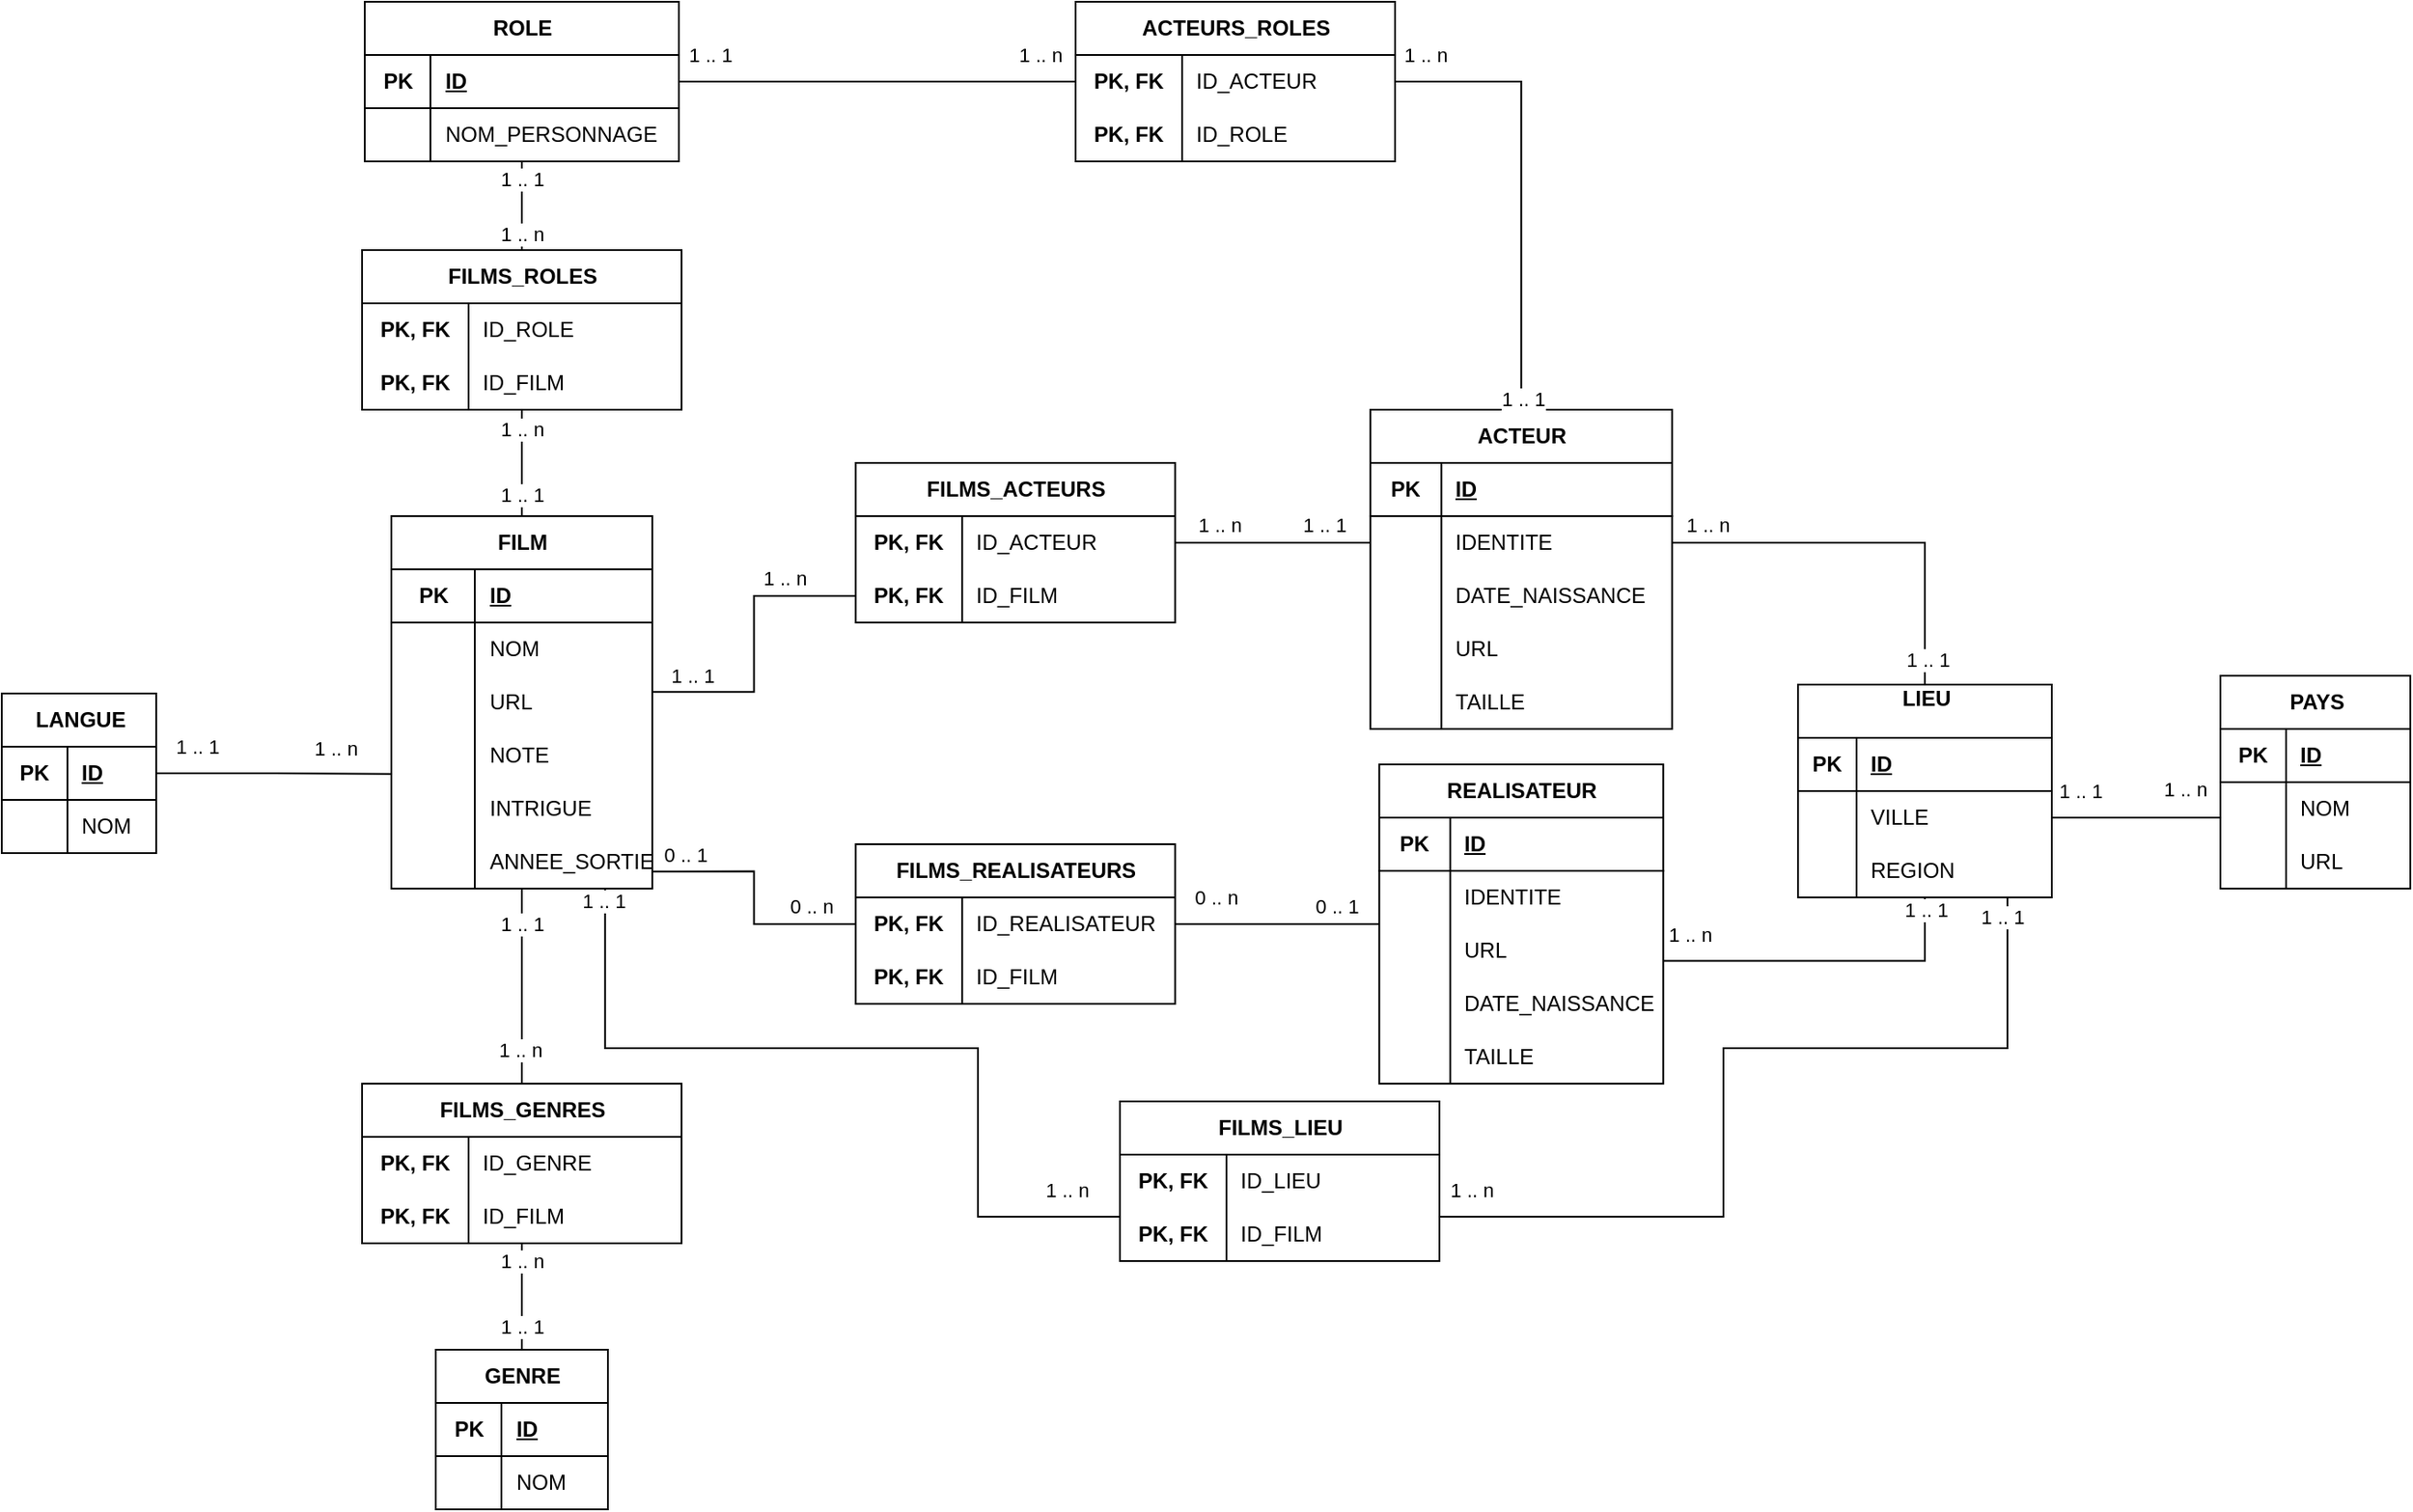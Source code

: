 <mxfile version="24.4.10" type="device">
  <diagram name="Page-1" id="QRHE1pW_-XNa9UExvHQk">
    <mxGraphModel dx="2420" dy="912" grid="1" gridSize="10" guides="1" tooltips="1" connect="1" arrows="1" fold="1" page="1" pageScale="1" pageWidth="827" pageHeight="1169" math="0" shadow="0">
      <root>
        <mxCell id="0" />
        <mxCell id="1" parent="0" />
        <mxCell id="xBOqKLeic14vzfbT1Ue6-205" style="edgeStyle=orthogonalEdgeStyle;rounded=0;orthogonalLoop=1;jettySize=auto;html=1;exitX=0.5;exitY=0;exitDx=0;exitDy=0;endArrow=none;endFill=0;" edge="1" parent="1" source="xBOqKLeic14vzfbT1Ue6-14" target="xBOqKLeic14vzfbT1Ue6-196">
          <mxGeometry relative="1" as="geometry" />
        </mxCell>
        <mxCell id="xBOqKLeic14vzfbT1Ue6-208" value="1 .. n" style="edgeLabel;html=1;align=center;verticalAlign=middle;resizable=0;points=[];" vertex="1" connectable="0" parent="xBOqKLeic14vzfbT1Ue6-205">
          <mxGeometry x="0.633" relative="1" as="geometry">
            <mxPoint as="offset" />
          </mxGeometry>
        </mxCell>
        <mxCell id="xBOqKLeic14vzfbT1Ue6-209" value="1 .. 1" style="edgeLabel;html=1;align=center;verticalAlign=middle;resizable=0;points=[];" vertex="1" connectable="0" parent="xBOqKLeic14vzfbT1Ue6-205">
          <mxGeometry x="-0.607" relative="1" as="geometry">
            <mxPoint as="offset" />
          </mxGeometry>
        </mxCell>
        <mxCell id="xBOqKLeic14vzfbT1Ue6-14" value="FILM" style="shape=table;startSize=30;container=1;collapsible=1;childLayout=tableLayout;fixedRows=1;rowLines=0;fontStyle=1;align=center;resizeLast=1;html=1;" vertex="1" parent="1">
          <mxGeometry x="-450.5" y="290" width="147" height="210" as="geometry">
            <mxRectangle x="40" y="40" width="60" height="30" as="alternateBounds" />
          </mxGeometry>
        </mxCell>
        <mxCell id="xBOqKLeic14vzfbT1Ue6-15" value="" style="shape=tableRow;horizontal=0;startSize=0;swimlaneHead=0;swimlaneBody=0;fillColor=none;collapsible=0;dropTarget=0;points=[[0,0.5],[1,0.5]];portConstraint=eastwest;top=0;left=0;right=0;bottom=1;" vertex="1" parent="xBOqKLeic14vzfbT1Ue6-14">
          <mxGeometry y="30" width="147" height="30" as="geometry" />
        </mxCell>
        <mxCell id="xBOqKLeic14vzfbT1Ue6-16" value="PK" style="shape=partialRectangle;connectable=0;fillColor=none;top=0;left=0;bottom=0;right=0;fontStyle=1;overflow=hidden;whiteSpace=wrap;html=1;" vertex="1" parent="xBOqKLeic14vzfbT1Ue6-15">
          <mxGeometry width="47" height="30" as="geometry">
            <mxRectangle width="47" height="30" as="alternateBounds" />
          </mxGeometry>
        </mxCell>
        <mxCell id="xBOqKLeic14vzfbT1Ue6-17" value="ID" style="shape=partialRectangle;connectable=0;fillColor=none;top=0;left=0;bottom=0;right=0;align=left;spacingLeft=6;fontStyle=5;overflow=hidden;whiteSpace=wrap;html=1;" vertex="1" parent="xBOqKLeic14vzfbT1Ue6-15">
          <mxGeometry x="47" width="100" height="30" as="geometry">
            <mxRectangle width="100" height="30" as="alternateBounds" />
          </mxGeometry>
        </mxCell>
        <mxCell id="xBOqKLeic14vzfbT1Ue6-18" value="" style="shape=tableRow;horizontal=0;startSize=0;swimlaneHead=0;swimlaneBody=0;fillColor=none;collapsible=0;dropTarget=0;points=[[0,0.5],[1,0.5]];portConstraint=eastwest;top=0;left=0;right=0;bottom=0;" vertex="1" parent="xBOqKLeic14vzfbT1Ue6-14">
          <mxGeometry y="60" width="147" height="30" as="geometry" />
        </mxCell>
        <mxCell id="xBOqKLeic14vzfbT1Ue6-19" value="" style="shape=partialRectangle;connectable=0;fillColor=none;top=0;left=0;bottom=0;right=0;editable=1;overflow=hidden;whiteSpace=wrap;html=1;" vertex="1" parent="xBOqKLeic14vzfbT1Ue6-18">
          <mxGeometry width="47" height="30" as="geometry">
            <mxRectangle width="47" height="30" as="alternateBounds" />
          </mxGeometry>
        </mxCell>
        <mxCell id="xBOqKLeic14vzfbT1Ue6-20" value="NOM" style="shape=partialRectangle;connectable=0;fillColor=none;top=0;left=0;bottom=0;right=0;align=left;spacingLeft=6;overflow=hidden;whiteSpace=wrap;html=1;" vertex="1" parent="xBOqKLeic14vzfbT1Ue6-18">
          <mxGeometry x="47" width="100" height="30" as="geometry">
            <mxRectangle width="100" height="30" as="alternateBounds" />
          </mxGeometry>
        </mxCell>
        <mxCell id="xBOqKLeic14vzfbT1Ue6-21" value="" style="shape=tableRow;horizontal=0;startSize=0;swimlaneHead=0;swimlaneBody=0;fillColor=none;collapsible=0;dropTarget=0;points=[[0,0.5],[1,0.5]];portConstraint=eastwest;top=0;left=0;right=0;bottom=0;" vertex="1" parent="xBOqKLeic14vzfbT1Ue6-14">
          <mxGeometry y="90" width="147" height="30" as="geometry" />
        </mxCell>
        <mxCell id="xBOqKLeic14vzfbT1Ue6-22" value="" style="shape=partialRectangle;connectable=0;fillColor=none;top=0;left=0;bottom=0;right=0;editable=1;overflow=hidden;whiteSpace=wrap;html=1;" vertex="1" parent="xBOqKLeic14vzfbT1Ue6-21">
          <mxGeometry width="47" height="30" as="geometry">
            <mxRectangle width="47" height="30" as="alternateBounds" />
          </mxGeometry>
        </mxCell>
        <mxCell id="xBOqKLeic14vzfbT1Ue6-23" value="URL" style="shape=partialRectangle;connectable=0;fillColor=none;top=0;left=0;bottom=0;right=0;align=left;spacingLeft=6;overflow=hidden;whiteSpace=wrap;html=1;" vertex="1" parent="xBOqKLeic14vzfbT1Ue6-21">
          <mxGeometry x="47" width="100" height="30" as="geometry">
            <mxRectangle width="100" height="30" as="alternateBounds" />
          </mxGeometry>
        </mxCell>
        <mxCell id="xBOqKLeic14vzfbT1Ue6-24" value="" style="shape=tableRow;horizontal=0;startSize=0;swimlaneHead=0;swimlaneBody=0;fillColor=none;collapsible=0;dropTarget=0;points=[[0,0.5],[1,0.5]];portConstraint=eastwest;top=0;left=0;right=0;bottom=0;" vertex="1" parent="xBOqKLeic14vzfbT1Ue6-14">
          <mxGeometry y="120" width="147" height="30" as="geometry" />
        </mxCell>
        <mxCell id="xBOqKLeic14vzfbT1Ue6-25" value="" style="shape=partialRectangle;connectable=0;fillColor=none;top=0;left=0;bottom=0;right=0;editable=1;overflow=hidden;whiteSpace=wrap;html=1;" vertex="1" parent="xBOqKLeic14vzfbT1Ue6-24">
          <mxGeometry width="47" height="30" as="geometry">
            <mxRectangle width="47" height="30" as="alternateBounds" />
          </mxGeometry>
        </mxCell>
        <mxCell id="xBOqKLeic14vzfbT1Ue6-26" value="NOTE" style="shape=partialRectangle;connectable=0;fillColor=none;top=0;left=0;bottom=0;right=0;align=left;spacingLeft=6;overflow=hidden;whiteSpace=wrap;html=1;" vertex="1" parent="xBOqKLeic14vzfbT1Ue6-24">
          <mxGeometry x="47" width="100" height="30" as="geometry">
            <mxRectangle width="100" height="30" as="alternateBounds" />
          </mxGeometry>
        </mxCell>
        <mxCell id="xBOqKLeic14vzfbT1Ue6-31" style="shape=tableRow;horizontal=0;startSize=0;swimlaneHead=0;swimlaneBody=0;fillColor=none;collapsible=0;dropTarget=0;points=[[0,0.5],[1,0.5]];portConstraint=eastwest;top=0;left=0;right=0;bottom=0;" vertex="1" parent="xBOqKLeic14vzfbT1Ue6-14">
          <mxGeometry y="150" width="147" height="30" as="geometry" />
        </mxCell>
        <mxCell id="xBOqKLeic14vzfbT1Ue6-32" value="" style="shape=partialRectangle;connectable=0;fillColor=none;top=0;left=0;bottom=0;right=0;editable=1;overflow=hidden;whiteSpace=wrap;html=1;" vertex="1" parent="xBOqKLeic14vzfbT1Ue6-31">
          <mxGeometry width="47" height="30" as="geometry">
            <mxRectangle width="47" height="30" as="alternateBounds" />
          </mxGeometry>
        </mxCell>
        <mxCell id="xBOqKLeic14vzfbT1Ue6-33" value="INTRIGUE" style="shape=partialRectangle;connectable=0;fillColor=none;top=0;left=0;bottom=0;right=0;align=left;spacingLeft=6;overflow=hidden;whiteSpace=wrap;html=1;" vertex="1" parent="xBOqKLeic14vzfbT1Ue6-31">
          <mxGeometry x="47" width="100" height="30" as="geometry">
            <mxRectangle width="100" height="30" as="alternateBounds" />
          </mxGeometry>
        </mxCell>
        <mxCell id="xBOqKLeic14vzfbT1Ue6-82" style="shape=tableRow;horizontal=0;startSize=0;swimlaneHead=0;swimlaneBody=0;fillColor=none;collapsible=0;dropTarget=0;points=[[0,0.5],[1,0.5]];portConstraint=eastwest;top=0;left=0;right=0;bottom=0;" vertex="1" parent="xBOqKLeic14vzfbT1Ue6-14">
          <mxGeometry y="180" width="147" height="30" as="geometry" />
        </mxCell>
        <mxCell id="xBOqKLeic14vzfbT1Ue6-83" value="" style="shape=partialRectangle;connectable=0;fillColor=none;top=0;left=0;bottom=0;right=0;editable=1;overflow=hidden;whiteSpace=wrap;html=1;" vertex="1" parent="xBOqKLeic14vzfbT1Ue6-82">
          <mxGeometry width="47" height="30" as="geometry">
            <mxRectangle width="47" height="30" as="alternateBounds" />
          </mxGeometry>
        </mxCell>
        <mxCell id="xBOqKLeic14vzfbT1Ue6-84" value="ANNEE_SORTIE" style="shape=partialRectangle;connectable=0;fillColor=none;top=0;left=0;bottom=0;right=0;align=left;spacingLeft=6;overflow=hidden;whiteSpace=wrap;html=1;" vertex="1" parent="xBOqKLeic14vzfbT1Ue6-82">
          <mxGeometry x="47" width="100" height="30" as="geometry">
            <mxRectangle width="100" height="30" as="alternateBounds" />
          </mxGeometry>
        </mxCell>
        <mxCell id="xBOqKLeic14vzfbT1Ue6-210" style="edgeStyle=orthogonalEdgeStyle;rounded=0;orthogonalLoop=1;jettySize=auto;html=1;exitX=0;exitY=0.5;exitDx=0;exitDy=0;entryX=1;entryY=0.5;entryDx=0;entryDy=0;endArrow=none;endFill=0;" edge="1" parent="1" source="xBOqKLeic14vzfbT1Ue6-224" target="xBOqKLeic14vzfbT1Ue6-57">
          <mxGeometry relative="1" as="geometry" />
        </mxCell>
        <mxCell id="xBOqKLeic14vzfbT1Ue6-211" value="1 .. 1" style="edgeLabel;html=1;align=center;verticalAlign=middle;resizable=0;points=[];" vertex="1" connectable="0" parent="xBOqKLeic14vzfbT1Ue6-210">
          <mxGeometry x="0.949" relative="1" as="geometry">
            <mxPoint x="12" y="-15" as="offset" />
          </mxGeometry>
        </mxCell>
        <mxCell id="xBOqKLeic14vzfbT1Ue6-234" value="1 .. n" style="edgeLabel;html=1;align=center;verticalAlign=middle;resizable=0;points=[];" vertex="1" connectable="0" parent="xBOqKLeic14vzfbT1Ue6-210">
          <mxGeometry x="-0.818" y="-1" relative="1" as="geometry">
            <mxPoint y="-14" as="offset" />
          </mxGeometry>
        </mxCell>
        <mxCell id="xBOqKLeic14vzfbT1Ue6-43" value="ACTEUR" style="shape=table;startSize=30;container=1;collapsible=1;childLayout=tableLayout;fixedRows=1;rowLines=0;fontStyle=1;align=center;resizeLast=1;html=1;" vertex="1" parent="1">
          <mxGeometry x="101.11" y="230" width="170" height="180" as="geometry" />
        </mxCell>
        <mxCell id="xBOqKLeic14vzfbT1Ue6-44" value="" style="shape=tableRow;horizontal=0;startSize=0;swimlaneHead=0;swimlaneBody=0;fillColor=none;collapsible=0;dropTarget=0;points=[[0,0.5],[1,0.5]];portConstraint=eastwest;top=0;left=0;right=0;bottom=1;" vertex="1" parent="xBOqKLeic14vzfbT1Ue6-43">
          <mxGeometry y="30" width="170" height="30" as="geometry" />
        </mxCell>
        <mxCell id="xBOqKLeic14vzfbT1Ue6-45" value="PK" style="shape=partialRectangle;connectable=0;fillColor=none;top=0;left=0;bottom=0;right=0;fontStyle=1;overflow=hidden;whiteSpace=wrap;html=1;" vertex="1" parent="xBOqKLeic14vzfbT1Ue6-44">
          <mxGeometry width="40" height="30" as="geometry">
            <mxRectangle width="40" height="30" as="alternateBounds" />
          </mxGeometry>
        </mxCell>
        <mxCell id="xBOqKLeic14vzfbT1Ue6-46" value="ID" style="shape=partialRectangle;connectable=0;fillColor=none;top=0;left=0;bottom=0;right=0;align=left;spacingLeft=6;fontStyle=5;overflow=hidden;whiteSpace=wrap;html=1;" vertex="1" parent="xBOqKLeic14vzfbT1Ue6-44">
          <mxGeometry x="40" width="130" height="30" as="geometry">
            <mxRectangle width="130" height="30" as="alternateBounds" />
          </mxGeometry>
        </mxCell>
        <mxCell id="xBOqKLeic14vzfbT1Ue6-47" value="" style="shape=tableRow;horizontal=0;startSize=0;swimlaneHead=0;swimlaneBody=0;fillColor=none;collapsible=0;dropTarget=0;points=[[0,0.5],[1,0.5]];portConstraint=eastwest;top=0;left=0;right=0;bottom=0;" vertex="1" parent="xBOqKLeic14vzfbT1Ue6-43">
          <mxGeometry y="60" width="170" height="30" as="geometry" />
        </mxCell>
        <mxCell id="xBOqKLeic14vzfbT1Ue6-48" value="" style="shape=partialRectangle;connectable=0;fillColor=none;top=0;left=0;bottom=0;right=0;editable=1;overflow=hidden;whiteSpace=wrap;html=1;" vertex="1" parent="xBOqKLeic14vzfbT1Ue6-47">
          <mxGeometry width="40" height="30" as="geometry">
            <mxRectangle width="40" height="30" as="alternateBounds" />
          </mxGeometry>
        </mxCell>
        <mxCell id="xBOqKLeic14vzfbT1Ue6-49" value="IDENTITE" style="shape=partialRectangle;connectable=0;fillColor=none;top=0;left=0;bottom=0;right=0;align=left;spacingLeft=6;overflow=hidden;whiteSpace=wrap;html=1;" vertex="1" parent="xBOqKLeic14vzfbT1Ue6-47">
          <mxGeometry x="40" width="130" height="30" as="geometry">
            <mxRectangle width="130" height="30" as="alternateBounds" />
          </mxGeometry>
        </mxCell>
        <mxCell id="xBOqKLeic14vzfbT1Ue6-53" value="" style="shape=tableRow;horizontal=0;startSize=0;swimlaneHead=0;swimlaneBody=0;fillColor=none;collapsible=0;dropTarget=0;points=[[0,0.5],[1,0.5]];portConstraint=eastwest;top=0;left=0;right=0;bottom=0;" vertex="1" parent="xBOqKLeic14vzfbT1Ue6-43">
          <mxGeometry y="90" width="170" height="30" as="geometry" />
        </mxCell>
        <mxCell id="xBOqKLeic14vzfbT1Ue6-54" value="" style="shape=partialRectangle;connectable=0;fillColor=none;top=0;left=0;bottom=0;right=0;editable=1;overflow=hidden;whiteSpace=wrap;html=1;" vertex="1" parent="xBOqKLeic14vzfbT1Ue6-53">
          <mxGeometry width="40" height="30" as="geometry">
            <mxRectangle width="40" height="30" as="alternateBounds" />
          </mxGeometry>
        </mxCell>
        <mxCell id="xBOqKLeic14vzfbT1Ue6-55" value="DATE_NAISSANCE" style="shape=partialRectangle;connectable=0;fillColor=none;top=0;left=0;bottom=0;right=0;align=left;spacingLeft=6;overflow=hidden;whiteSpace=wrap;html=1;" vertex="1" parent="xBOqKLeic14vzfbT1Ue6-53">
          <mxGeometry x="40" width="130" height="30" as="geometry">
            <mxRectangle width="130" height="30" as="alternateBounds" />
          </mxGeometry>
        </mxCell>
        <mxCell id="xBOqKLeic14vzfbT1Ue6-259" style="shape=tableRow;horizontal=0;startSize=0;swimlaneHead=0;swimlaneBody=0;fillColor=none;collapsible=0;dropTarget=0;points=[[0,0.5],[1,0.5]];portConstraint=eastwest;top=0;left=0;right=0;bottom=0;" vertex="1" parent="xBOqKLeic14vzfbT1Ue6-43">
          <mxGeometry y="120" width="170" height="30" as="geometry" />
        </mxCell>
        <mxCell id="xBOqKLeic14vzfbT1Ue6-260" style="shape=partialRectangle;connectable=0;fillColor=none;top=0;left=0;bottom=0;right=0;editable=1;overflow=hidden;whiteSpace=wrap;html=1;" vertex="1" parent="xBOqKLeic14vzfbT1Ue6-259">
          <mxGeometry width="40" height="30" as="geometry">
            <mxRectangle width="40" height="30" as="alternateBounds" />
          </mxGeometry>
        </mxCell>
        <mxCell id="xBOqKLeic14vzfbT1Ue6-261" value="URL" style="shape=partialRectangle;connectable=0;fillColor=none;top=0;left=0;bottom=0;right=0;align=left;spacingLeft=6;overflow=hidden;whiteSpace=wrap;html=1;" vertex="1" parent="xBOqKLeic14vzfbT1Ue6-259">
          <mxGeometry x="40" width="130" height="30" as="geometry">
            <mxRectangle width="130" height="30" as="alternateBounds" />
          </mxGeometry>
        </mxCell>
        <mxCell id="xBOqKLeic14vzfbT1Ue6-262" style="shape=tableRow;horizontal=0;startSize=0;swimlaneHead=0;swimlaneBody=0;fillColor=none;collapsible=0;dropTarget=0;points=[[0,0.5],[1,0.5]];portConstraint=eastwest;top=0;left=0;right=0;bottom=0;" vertex="1" parent="xBOqKLeic14vzfbT1Ue6-43">
          <mxGeometry y="150" width="170" height="30" as="geometry" />
        </mxCell>
        <mxCell id="xBOqKLeic14vzfbT1Ue6-263" style="shape=partialRectangle;connectable=0;fillColor=none;top=0;left=0;bottom=0;right=0;editable=1;overflow=hidden;whiteSpace=wrap;html=1;" vertex="1" parent="xBOqKLeic14vzfbT1Ue6-262">
          <mxGeometry width="40" height="30" as="geometry">
            <mxRectangle width="40" height="30" as="alternateBounds" />
          </mxGeometry>
        </mxCell>
        <mxCell id="xBOqKLeic14vzfbT1Ue6-264" value="TAILLE" style="shape=partialRectangle;connectable=0;fillColor=none;top=0;left=0;bottom=0;right=0;align=left;spacingLeft=6;overflow=hidden;whiteSpace=wrap;html=1;" vertex="1" parent="xBOqKLeic14vzfbT1Ue6-262">
          <mxGeometry x="40" width="130" height="30" as="geometry">
            <mxRectangle width="130" height="30" as="alternateBounds" />
          </mxGeometry>
        </mxCell>
        <mxCell id="xBOqKLeic14vzfbT1Ue6-56" value="ROLE" style="shape=table;startSize=30;container=1;collapsible=1;childLayout=tableLayout;fixedRows=1;rowLines=0;fontStyle=1;align=center;resizeLast=1;html=1;" vertex="1" parent="1">
          <mxGeometry x="-465.5" width="177" height="90" as="geometry" />
        </mxCell>
        <mxCell id="xBOqKLeic14vzfbT1Ue6-57" value="" style="shape=tableRow;horizontal=0;startSize=0;swimlaneHead=0;swimlaneBody=0;fillColor=none;collapsible=0;dropTarget=0;points=[[0,0.5],[1,0.5]];portConstraint=eastwest;top=0;left=0;right=0;bottom=1;" vertex="1" parent="xBOqKLeic14vzfbT1Ue6-56">
          <mxGeometry y="30" width="177" height="30" as="geometry" />
        </mxCell>
        <mxCell id="xBOqKLeic14vzfbT1Ue6-58" value="PK" style="shape=partialRectangle;connectable=0;fillColor=none;top=0;left=0;bottom=0;right=0;fontStyle=1;overflow=hidden;whiteSpace=wrap;html=1;" vertex="1" parent="xBOqKLeic14vzfbT1Ue6-57">
          <mxGeometry width="37" height="30" as="geometry">
            <mxRectangle width="37" height="30" as="alternateBounds" />
          </mxGeometry>
        </mxCell>
        <mxCell id="xBOqKLeic14vzfbT1Ue6-59" value="ID" style="shape=partialRectangle;connectable=0;fillColor=none;top=0;left=0;bottom=0;right=0;align=left;spacingLeft=6;fontStyle=5;overflow=hidden;whiteSpace=wrap;html=1;" vertex="1" parent="xBOqKLeic14vzfbT1Ue6-57">
          <mxGeometry x="37" width="140" height="30" as="geometry">
            <mxRectangle width="140" height="30" as="alternateBounds" />
          </mxGeometry>
        </mxCell>
        <mxCell id="xBOqKLeic14vzfbT1Ue6-60" value="" style="shape=tableRow;horizontal=0;startSize=0;swimlaneHead=0;swimlaneBody=0;fillColor=none;collapsible=0;dropTarget=0;points=[[0,0.5],[1,0.5]];portConstraint=eastwest;top=0;left=0;right=0;bottom=0;" vertex="1" parent="xBOqKLeic14vzfbT1Ue6-56">
          <mxGeometry y="60" width="177" height="30" as="geometry" />
        </mxCell>
        <mxCell id="xBOqKLeic14vzfbT1Ue6-61" value="" style="shape=partialRectangle;connectable=0;fillColor=none;top=0;left=0;bottom=0;right=0;editable=1;overflow=hidden;whiteSpace=wrap;html=1;" vertex="1" parent="xBOqKLeic14vzfbT1Ue6-60">
          <mxGeometry width="37" height="30" as="geometry">
            <mxRectangle width="37" height="30" as="alternateBounds" />
          </mxGeometry>
        </mxCell>
        <mxCell id="xBOqKLeic14vzfbT1Ue6-62" value="NOM_PERSONNAGE" style="shape=partialRectangle;connectable=0;fillColor=none;top=0;left=0;bottom=0;right=0;align=left;spacingLeft=6;overflow=hidden;whiteSpace=wrap;html=1;" vertex="1" parent="xBOqKLeic14vzfbT1Ue6-60">
          <mxGeometry x="37" width="140" height="30" as="geometry">
            <mxRectangle width="140" height="30" as="alternateBounds" />
          </mxGeometry>
        </mxCell>
        <mxCell id="xBOqKLeic14vzfbT1Ue6-177" style="edgeStyle=orthogonalEdgeStyle;rounded=0;orthogonalLoop=1;jettySize=auto;html=1;exitX=0;exitY=0.5;exitDx=0;exitDy=0;endArrow=none;endFill=0;" edge="1" parent="1" source="xBOqKLeic14vzfbT1Ue6-69" target="xBOqKLeic14vzfbT1Ue6-165">
          <mxGeometry relative="1" as="geometry" />
        </mxCell>
        <mxCell id="xBOqKLeic14vzfbT1Ue6-178" value="0 .. n" style="edgeLabel;html=1;align=center;verticalAlign=middle;resizable=0;points=[];" vertex="1" connectable="0" parent="xBOqKLeic14vzfbT1Ue6-177">
          <mxGeometry x="0.784" relative="1" as="geometry">
            <mxPoint x="10" y="-15" as="offset" />
          </mxGeometry>
        </mxCell>
        <mxCell id="xBOqKLeic14vzfbT1Ue6-179" value="0 .. 1" style="edgeLabel;html=1;align=center;verticalAlign=middle;resizable=0;points=[];" vertex="1" connectable="0" parent="xBOqKLeic14vzfbT1Ue6-177">
          <mxGeometry x="-0.613" y="1" relative="1" as="geometry">
            <mxPoint x="-2" y="-11" as="offset" />
          </mxGeometry>
        </mxCell>
        <mxCell id="xBOqKLeic14vzfbT1Ue6-69" value="REALISATEUR" style="shape=table;startSize=30;container=1;collapsible=1;childLayout=tableLayout;fixedRows=1;rowLines=0;fontStyle=1;align=center;resizeLast=1;html=1;" vertex="1" parent="1">
          <mxGeometry x="106.11" y="430" width="160" height="180" as="geometry" />
        </mxCell>
        <mxCell id="xBOqKLeic14vzfbT1Ue6-70" value="" style="shape=tableRow;horizontal=0;startSize=0;swimlaneHead=0;swimlaneBody=0;fillColor=none;collapsible=0;dropTarget=0;points=[[0,0.5],[1,0.5]];portConstraint=eastwest;top=0;left=0;right=0;bottom=1;" vertex="1" parent="xBOqKLeic14vzfbT1Ue6-69">
          <mxGeometry y="30" width="160" height="30" as="geometry" />
        </mxCell>
        <mxCell id="xBOqKLeic14vzfbT1Ue6-71" value="PK" style="shape=partialRectangle;connectable=0;fillColor=none;top=0;left=0;bottom=0;right=0;fontStyle=1;overflow=hidden;whiteSpace=wrap;html=1;" vertex="1" parent="xBOqKLeic14vzfbT1Ue6-70">
          <mxGeometry width="40" height="30" as="geometry">
            <mxRectangle width="40" height="30" as="alternateBounds" />
          </mxGeometry>
        </mxCell>
        <mxCell id="xBOqKLeic14vzfbT1Ue6-72" value="ID" style="shape=partialRectangle;connectable=0;fillColor=none;top=0;left=0;bottom=0;right=0;align=left;spacingLeft=6;fontStyle=5;overflow=hidden;whiteSpace=wrap;html=1;" vertex="1" parent="xBOqKLeic14vzfbT1Ue6-70">
          <mxGeometry x="40" width="120" height="30" as="geometry">
            <mxRectangle width="120" height="30" as="alternateBounds" />
          </mxGeometry>
        </mxCell>
        <mxCell id="xBOqKLeic14vzfbT1Ue6-73" value="" style="shape=tableRow;horizontal=0;startSize=0;swimlaneHead=0;swimlaneBody=0;fillColor=none;collapsible=0;dropTarget=0;points=[[0,0.5],[1,0.5]];portConstraint=eastwest;top=0;left=0;right=0;bottom=0;" vertex="1" parent="xBOqKLeic14vzfbT1Ue6-69">
          <mxGeometry y="60" width="160" height="30" as="geometry" />
        </mxCell>
        <mxCell id="xBOqKLeic14vzfbT1Ue6-74" value="" style="shape=partialRectangle;connectable=0;fillColor=none;top=0;left=0;bottom=0;right=0;editable=1;overflow=hidden;whiteSpace=wrap;html=1;" vertex="1" parent="xBOqKLeic14vzfbT1Ue6-73">
          <mxGeometry width="40" height="30" as="geometry">
            <mxRectangle width="40" height="30" as="alternateBounds" />
          </mxGeometry>
        </mxCell>
        <mxCell id="xBOqKLeic14vzfbT1Ue6-75" value="IDENTITE" style="shape=partialRectangle;connectable=0;fillColor=none;top=0;left=0;bottom=0;right=0;align=left;spacingLeft=6;overflow=hidden;whiteSpace=wrap;html=1;" vertex="1" parent="xBOqKLeic14vzfbT1Ue6-73">
          <mxGeometry x="40" width="120" height="30" as="geometry">
            <mxRectangle width="120" height="30" as="alternateBounds" />
          </mxGeometry>
        </mxCell>
        <mxCell id="xBOqKLeic14vzfbT1Ue6-85" style="shape=tableRow;horizontal=0;startSize=0;swimlaneHead=0;swimlaneBody=0;fillColor=none;collapsible=0;dropTarget=0;points=[[0,0.5],[1,0.5]];portConstraint=eastwest;top=0;left=0;right=0;bottom=0;" vertex="1" parent="xBOqKLeic14vzfbT1Ue6-69">
          <mxGeometry y="90" width="160" height="30" as="geometry" />
        </mxCell>
        <mxCell id="xBOqKLeic14vzfbT1Ue6-86" value="" style="shape=partialRectangle;connectable=0;fillColor=none;top=0;left=0;bottom=0;right=0;editable=1;overflow=hidden;whiteSpace=wrap;html=1;" vertex="1" parent="xBOqKLeic14vzfbT1Ue6-85">
          <mxGeometry width="40" height="30" as="geometry">
            <mxRectangle width="40" height="30" as="alternateBounds" />
          </mxGeometry>
        </mxCell>
        <mxCell id="xBOqKLeic14vzfbT1Ue6-87" value="URL" style="shape=partialRectangle;connectable=0;fillColor=none;top=0;left=0;bottom=0;right=0;align=left;spacingLeft=6;overflow=hidden;whiteSpace=wrap;html=1;" vertex="1" parent="xBOqKLeic14vzfbT1Ue6-85">
          <mxGeometry x="40" width="120" height="30" as="geometry">
            <mxRectangle width="120" height="30" as="alternateBounds" />
          </mxGeometry>
        </mxCell>
        <mxCell id="xBOqKLeic14vzfbT1Ue6-79" value="" style="shape=tableRow;horizontal=0;startSize=0;swimlaneHead=0;swimlaneBody=0;fillColor=none;collapsible=0;dropTarget=0;points=[[0,0.5],[1,0.5]];portConstraint=eastwest;top=0;left=0;right=0;bottom=0;" vertex="1" parent="xBOqKLeic14vzfbT1Ue6-69">
          <mxGeometry y="120" width="160" height="30" as="geometry" />
        </mxCell>
        <mxCell id="xBOqKLeic14vzfbT1Ue6-80" value="" style="shape=partialRectangle;connectable=0;fillColor=none;top=0;left=0;bottom=0;right=0;editable=1;overflow=hidden;whiteSpace=wrap;html=1;" vertex="1" parent="xBOqKLeic14vzfbT1Ue6-79">
          <mxGeometry width="40" height="30" as="geometry">
            <mxRectangle width="40" height="30" as="alternateBounds" />
          </mxGeometry>
        </mxCell>
        <mxCell id="xBOqKLeic14vzfbT1Ue6-81" value="DATE_NAISSANCE" style="shape=partialRectangle;connectable=0;fillColor=none;top=0;left=0;bottom=0;right=0;align=left;spacingLeft=6;overflow=hidden;whiteSpace=wrap;html=1;" vertex="1" parent="xBOqKLeic14vzfbT1Ue6-79">
          <mxGeometry x="40" width="120" height="30" as="geometry">
            <mxRectangle width="120" height="30" as="alternateBounds" />
          </mxGeometry>
        </mxCell>
        <mxCell id="xBOqKLeic14vzfbT1Ue6-265" style="shape=tableRow;horizontal=0;startSize=0;swimlaneHead=0;swimlaneBody=0;fillColor=none;collapsible=0;dropTarget=0;points=[[0,0.5],[1,0.5]];portConstraint=eastwest;top=0;left=0;right=0;bottom=0;" vertex="1" parent="xBOqKLeic14vzfbT1Ue6-69">
          <mxGeometry y="150" width="160" height="30" as="geometry" />
        </mxCell>
        <mxCell id="xBOqKLeic14vzfbT1Ue6-266" style="shape=partialRectangle;connectable=0;fillColor=none;top=0;left=0;bottom=0;right=0;editable=1;overflow=hidden;whiteSpace=wrap;html=1;" vertex="1" parent="xBOqKLeic14vzfbT1Ue6-265">
          <mxGeometry width="40" height="30" as="geometry">
            <mxRectangle width="40" height="30" as="alternateBounds" />
          </mxGeometry>
        </mxCell>
        <mxCell id="xBOqKLeic14vzfbT1Ue6-267" value="TAILLE" style="shape=partialRectangle;connectable=0;fillColor=none;top=0;left=0;bottom=0;right=0;align=left;spacingLeft=6;overflow=hidden;whiteSpace=wrap;html=1;" vertex="1" parent="xBOqKLeic14vzfbT1Ue6-265">
          <mxGeometry x="40" width="120" height="30" as="geometry">
            <mxRectangle width="120" height="30" as="alternateBounds" />
          </mxGeometry>
        </mxCell>
        <mxCell id="xBOqKLeic14vzfbT1Ue6-88" value="PAYS" style="shape=table;startSize=30;container=1;collapsible=1;childLayout=tableLayout;fixedRows=1;rowLines=0;fontStyle=1;align=center;resizeLast=1;html=1;" vertex="1" parent="1">
          <mxGeometry x="580" y="380" width="107" height="120" as="geometry" />
        </mxCell>
        <mxCell id="xBOqKLeic14vzfbT1Ue6-89" value="" style="shape=tableRow;horizontal=0;startSize=0;swimlaneHead=0;swimlaneBody=0;fillColor=none;collapsible=0;dropTarget=0;points=[[0,0.5],[1,0.5]];portConstraint=eastwest;top=0;left=0;right=0;bottom=1;" vertex="1" parent="xBOqKLeic14vzfbT1Ue6-88">
          <mxGeometry y="30" width="107" height="30" as="geometry" />
        </mxCell>
        <mxCell id="xBOqKLeic14vzfbT1Ue6-90" value="PK" style="shape=partialRectangle;connectable=0;fillColor=none;top=0;left=0;bottom=0;right=0;fontStyle=1;overflow=hidden;whiteSpace=wrap;html=1;" vertex="1" parent="xBOqKLeic14vzfbT1Ue6-89">
          <mxGeometry width="37" height="30" as="geometry">
            <mxRectangle width="37" height="30" as="alternateBounds" />
          </mxGeometry>
        </mxCell>
        <mxCell id="xBOqKLeic14vzfbT1Ue6-91" value="ID" style="shape=partialRectangle;connectable=0;fillColor=none;top=0;left=0;bottom=0;right=0;align=left;spacingLeft=6;fontStyle=5;overflow=hidden;whiteSpace=wrap;html=1;" vertex="1" parent="xBOqKLeic14vzfbT1Ue6-89">
          <mxGeometry x="37" width="70" height="30" as="geometry">
            <mxRectangle width="70" height="30" as="alternateBounds" />
          </mxGeometry>
        </mxCell>
        <mxCell id="xBOqKLeic14vzfbT1Ue6-92" value="" style="shape=tableRow;horizontal=0;startSize=0;swimlaneHead=0;swimlaneBody=0;fillColor=none;collapsible=0;dropTarget=0;points=[[0,0.5],[1,0.5]];portConstraint=eastwest;top=0;left=0;right=0;bottom=0;" vertex="1" parent="xBOqKLeic14vzfbT1Ue6-88">
          <mxGeometry y="60" width="107" height="30" as="geometry" />
        </mxCell>
        <mxCell id="xBOqKLeic14vzfbT1Ue6-93" value="" style="shape=partialRectangle;connectable=0;fillColor=none;top=0;left=0;bottom=0;right=0;editable=1;overflow=hidden;whiteSpace=wrap;html=1;" vertex="1" parent="xBOqKLeic14vzfbT1Ue6-92">
          <mxGeometry width="37" height="30" as="geometry">
            <mxRectangle width="37" height="30" as="alternateBounds" />
          </mxGeometry>
        </mxCell>
        <mxCell id="xBOqKLeic14vzfbT1Ue6-94" value="NOM" style="shape=partialRectangle;connectable=0;fillColor=none;top=0;left=0;bottom=0;right=0;align=left;spacingLeft=6;overflow=hidden;whiteSpace=wrap;html=1;" vertex="1" parent="xBOqKLeic14vzfbT1Ue6-92">
          <mxGeometry x="37" width="70" height="30" as="geometry">
            <mxRectangle width="70" height="30" as="alternateBounds" />
          </mxGeometry>
        </mxCell>
        <mxCell id="xBOqKLeic14vzfbT1Ue6-95" value="" style="shape=tableRow;horizontal=0;startSize=0;swimlaneHead=0;swimlaneBody=0;fillColor=none;collapsible=0;dropTarget=0;points=[[0,0.5],[1,0.5]];portConstraint=eastwest;top=0;left=0;right=0;bottom=0;" vertex="1" parent="xBOqKLeic14vzfbT1Ue6-88">
          <mxGeometry y="90" width="107" height="30" as="geometry" />
        </mxCell>
        <mxCell id="xBOqKLeic14vzfbT1Ue6-96" value="" style="shape=partialRectangle;connectable=0;fillColor=none;top=0;left=0;bottom=0;right=0;editable=1;overflow=hidden;whiteSpace=wrap;html=1;" vertex="1" parent="xBOqKLeic14vzfbT1Ue6-95">
          <mxGeometry width="37" height="30" as="geometry">
            <mxRectangle width="37" height="30" as="alternateBounds" />
          </mxGeometry>
        </mxCell>
        <mxCell id="xBOqKLeic14vzfbT1Ue6-97" value="URL" style="shape=partialRectangle;connectable=0;fillColor=none;top=0;left=0;bottom=0;right=0;align=left;spacingLeft=6;overflow=hidden;whiteSpace=wrap;html=1;" vertex="1" parent="xBOqKLeic14vzfbT1Ue6-95">
          <mxGeometry x="37" width="70" height="30" as="geometry">
            <mxRectangle width="70" height="30" as="alternateBounds" />
          </mxGeometry>
        </mxCell>
        <mxCell id="xBOqKLeic14vzfbT1Ue6-190" style="edgeStyle=orthogonalEdgeStyle;rounded=0;orthogonalLoop=1;jettySize=auto;html=1;exitX=0.5;exitY=0;exitDx=0;exitDy=0;endArrow=none;endFill=0;" edge="1" parent="1" source="xBOqKLeic14vzfbT1Ue6-101" target="xBOqKLeic14vzfbT1Ue6-183">
          <mxGeometry relative="1" as="geometry" />
        </mxCell>
        <mxCell id="xBOqKLeic14vzfbT1Ue6-192" value="1 .. 1" style="edgeLabel;html=1;align=center;verticalAlign=middle;resizable=0;points=[];" vertex="1" connectable="0" parent="xBOqKLeic14vzfbT1Ue6-190">
          <mxGeometry x="-0.56" relative="1" as="geometry">
            <mxPoint as="offset" />
          </mxGeometry>
        </mxCell>
        <mxCell id="xBOqKLeic14vzfbT1Ue6-193" value="1 .. n" style="edgeLabel;html=1;align=center;verticalAlign=middle;resizable=0;points=[];" vertex="1" connectable="0" parent="xBOqKLeic14vzfbT1Ue6-190">
          <mxGeometry x="0.688" relative="1" as="geometry">
            <mxPoint as="offset" />
          </mxGeometry>
        </mxCell>
        <mxCell id="xBOqKLeic14vzfbT1Ue6-101" value="GENRE" style="shape=table;startSize=30;container=1;collapsible=1;childLayout=tableLayout;fixedRows=1;rowLines=0;fontStyle=1;align=center;resizeLast=1;html=1;" vertex="1" parent="1">
          <mxGeometry x="-425.5" y="760" width="97" height="90" as="geometry" />
        </mxCell>
        <mxCell id="xBOqKLeic14vzfbT1Ue6-102" value="" style="shape=tableRow;horizontal=0;startSize=0;swimlaneHead=0;swimlaneBody=0;fillColor=none;collapsible=0;dropTarget=0;points=[[0,0.5],[1,0.5]];portConstraint=eastwest;top=0;left=0;right=0;bottom=1;" vertex="1" parent="xBOqKLeic14vzfbT1Ue6-101">
          <mxGeometry y="30" width="97" height="30" as="geometry" />
        </mxCell>
        <mxCell id="xBOqKLeic14vzfbT1Ue6-103" value="PK" style="shape=partialRectangle;connectable=0;fillColor=none;top=0;left=0;bottom=0;right=0;fontStyle=1;overflow=hidden;whiteSpace=wrap;html=1;" vertex="1" parent="xBOqKLeic14vzfbT1Ue6-102">
          <mxGeometry width="37" height="30" as="geometry">
            <mxRectangle width="37" height="30" as="alternateBounds" />
          </mxGeometry>
        </mxCell>
        <mxCell id="xBOqKLeic14vzfbT1Ue6-104" value="ID" style="shape=partialRectangle;connectable=0;fillColor=none;top=0;left=0;bottom=0;right=0;align=left;spacingLeft=6;fontStyle=5;overflow=hidden;whiteSpace=wrap;html=1;" vertex="1" parent="xBOqKLeic14vzfbT1Ue6-102">
          <mxGeometry x="37" width="60" height="30" as="geometry">
            <mxRectangle width="60" height="30" as="alternateBounds" />
          </mxGeometry>
        </mxCell>
        <mxCell id="xBOqKLeic14vzfbT1Ue6-105" value="" style="shape=tableRow;horizontal=0;startSize=0;swimlaneHead=0;swimlaneBody=0;fillColor=none;collapsible=0;dropTarget=0;points=[[0,0.5],[1,0.5]];portConstraint=eastwest;top=0;left=0;right=0;bottom=0;" vertex="1" parent="xBOqKLeic14vzfbT1Ue6-101">
          <mxGeometry y="60" width="97" height="30" as="geometry" />
        </mxCell>
        <mxCell id="xBOqKLeic14vzfbT1Ue6-106" value="" style="shape=partialRectangle;connectable=0;fillColor=none;top=0;left=0;bottom=0;right=0;editable=1;overflow=hidden;whiteSpace=wrap;html=1;" vertex="1" parent="xBOqKLeic14vzfbT1Ue6-105">
          <mxGeometry width="37" height="30" as="geometry">
            <mxRectangle width="37" height="30" as="alternateBounds" />
          </mxGeometry>
        </mxCell>
        <mxCell id="xBOqKLeic14vzfbT1Ue6-107" value="&lt;div&gt;NOM&lt;/div&gt;" style="shape=partialRectangle;connectable=0;fillColor=none;top=0;left=0;bottom=0;right=0;align=left;spacingLeft=6;overflow=hidden;whiteSpace=wrap;html=1;" vertex="1" parent="xBOqKLeic14vzfbT1Ue6-105">
          <mxGeometry x="37" width="60" height="30" as="geometry">
            <mxRectangle width="60" height="30" as="alternateBounds" />
          </mxGeometry>
        </mxCell>
        <mxCell id="xBOqKLeic14vzfbT1Ue6-149" style="edgeStyle=orthogonalEdgeStyle;rounded=0;orthogonalLoop=1;jettySize=auto;html=1;exitX=0.5;exitY=0;exitDx=0;exitDy=0;entryX=1;entryY=0.5;entryDx=0;entryDy=0;endArrow=none;endFill=0;" edge="1" parent="1" source="xBOqKLeic14vzfbT1Ue6-114" target="xBOqKLeic14vzfbT1Ue6-47">
          <mxGeometry relative="1" as="geometry" />
        </mxCell>
        <mxCell id="xBOqKLeic14vzfbT1Ue6-213" value="1 .. n" style="edgeLabel;html=1;align=center;verticalAlign=middle;resizable=0;points=[];" vertex="1" connectable="0" parent="xBOqKLeic14vzfbT1Ue6-149">
          <mxGeometry x="0.897" y="1" relative="1" as="geometry">
            <mxPoint x="8" y="-11" as="offset" />
          </mxGeometry>
        </mxCell>
        <mxCell id="xBOqKLeic14vzfbT1Ue6-214" value="1 .. 1" style="edgeLabel;html=1;align=center;verticalAlign=middle;resizable=0;points=[];" vertex="1" connectable="0" parent="xBOqKLeic14vzfbT1Ue6-149">
          <mxGeometry x="-0.94" relative="1" as="geometry">
            <mxPoint x="1" y="-8" as="offset" />
          </mxGeometry>
        </mxCell>
        <mxCell id="xBOqKLeic14vzfbT1Ue6-150" style="edgeStyle=orthogonalEdgeStyle;rounded=0;orthogonalLoop=1;jettySize=auto;html=1;exitX=0.5;exitY=1;exitDx=0;exitDy=0;entryX=1.002;entryY=0.691;entryDx=0;entryDy=0;endArrow=none;endFill=0;entryPerimeter=0;" edge="1" parent="1" source="xBOqKLeic14vzfbT1Ue6-114" target="xBOqKLeic14vzfbT1Ue6-85">
          <mxGeometry relative="1" as="geometry" />
        </mxCell>
        <mxCell id="xBOqKLeic14vzfbT1Ue6-215" value="1 .. 1" style="edgeLabel;html=1;align=center;verticalAlign=middle;resizable=0;points=[];" vertex="1" connectable="0" parent="xBOqKLeic14vzfbT1Ue6-150">
          <mxGeometry x="-0.956" relative="1" as="geometry">
            <mxPoint y="3" as="offset" />
          </mxGeometry>
        </mxCell>
        <mxCell id="xBOqKLeic14vzfbT1Ue6-216" value="1 .. n" style="edgeLabel;html=1;align=center;verticalAlign=middle;resizable=0;points=[];" vertex="1" connectable="0" parent="xBOqKLeic14vzfbT1Ue6-150">
          <mxGeometry x="0.924" relative="1" as="geometry">
            <mxPoint x="8" y="-15" as="offset" />
          </mxGeometry>
        </mxCell>
        <mxCell id="xBOqKLeic14vzfbT1Ue6-114" value="&lt;div&gt;LIEU&lt;/div&gt;&lt;div&gt;&lt;br&gt;&lt;/div&gt;" style="shape=table;startSize=30;container=1;collapsible=1;childLayout=tableLayout;fixedRows=1;rowLines=0;fontStyle=1;align=center;resizeLast=1;html=1;" vertex="1" parent="1">
          <mxGeometry x="342" y="385" width="143" height="120" as="geometry" />
        </mxCell>
        <mxCell id="xBOqKLeic14vzfbT1Ue6-115" value="" style="shape=tableRow;horizontal=0;startSize=0;swimlaneHead=0;swimlaneBody=0;fillColor=none;collapsible=0;dropTarget=0;points=[[0,0.5],[1,0.5]];portConstraint=eastwest;top=0;left=0;right=0;bottom=1;" vertex="1" parent="xBOqKLeic14vzfbT1Ue6-114">
          <mxGeometry y="30" width="143" height="30" as="geometry" />
        </mxCell>
        <mxCell id="xBOqKLeic14vzfbT1Ue6-116" value="PK" style="shape=partialRectangle;connectable=0;fillColor=none;top=0;left=0;bottom=0;right=0;fontStyle=1;overflow=hidden;whiteSpace=wrap;html=1;" vertex="1" parent="xBOqKLeic14vzfbT1Ue6-115">
          <mxGeometry width="33" height="30" as="geometry">
            <mxRectangle width="33" height="30" as="alternateBounds" />
          </mxGeometry>
        </mxCell>
        <mxCell id="xBOqKLeic14vzfbT1Ue6-117" value="ID" style="shape=partialRectangle;connectable=0;fillColor=none;top=0;left=0;bottom=0;right=0;align=left;spacingLeft=6;fontStyle=5;overflow=hidden;whiteSpace=wrap;html=1;" vertex="1" parent="xBOqKLeic14vzfbT1Ue6-115">
          <mxGeometry x="33" width="110" height="30" as="geometry">
            <mxRectangle width="110" height="30" as="alternateBounds" />
          </mxGeometry>
        </mxCell>
        <mxCell id="xBOqKLeic14vzfbT1Ue6-118" value="" style="shape=tableRow;horizontal=0;startSize=0;swimlaneHead=0;swimlaneBody=0;fillColor=none;collapsible=0;dropTarget=0;points=[[0,0.5],[1,0.5]];portConstraint=eastwest;top=0;left=0;right=0;bottom=0;" vertex="1" parent="xBOqKLeic14vzfbT1Ue6-114">
          <mxGeometry y="60" width="143" height="30" as="geometry" />
        </mxCell>
        <mxCell id="xBOqKLeic14vzfbT1Ue6-119" value="" style="shape=partialRectangle;connectable=0;fillColor=none;top=0;left=0;bottom=0;right=0;editable=1;overflow=hidden;whiteSpace=wrap;html=1;" vertex="1" parent="xBOqKLeic14vzfbT1Ue6-118">
          <mxGeometry width="33" height="30" as="geometry">
            <mxRectangle width="33" height="30" as="alternateBounds" />
          </mxGeometry>
        </mxCell>
        <mxCell id="xBOqKLeic14vzfbT1Ue6-120" value="VILLE" style="shape=partialRectangle;connectable=0;fillColor=none;top=0;left=0;bottom=0;right=0;align=left;spacingLeft=6;overflow=hidden;whiteSpace=wrap;html=1;" vertex="1" parent="xBOqKLeic14vzfbT1Ue6-118">
          <mxGeometry x="33" width="110" height="30" as="geometry">
            <mxRectangle width="110" height="30" as="alternateBounds" />
          </mxGeometry>
        </mxCell>
        <mxCell id="xBOqKLeic14vzfbT1Ue6-220" style="shape=tableRow;horizontal=0;startSize=0;swimlaneHead=0;swimlaneBody=0;fillColor=none;collapsible=0;dropTarget=0;points=[[0,0.5],[1,0.5]];portConstraint=eastwest;top=0;left=0;right=0;bottom=0;" vertex="1" parent="xBOqKLeic14vzfbT1Ue6-114">
          <mxGeometry y="90" width="143" height="30" as="geometry" />
        </mxCell>
        <mxCell id="xBOqKLeic14vzfbT1Ue6-221" style="shape=partialRectangle;connectable=0;fillColor=none;top=0;left=0;bottom=0;right=0;editable=1;overflow=hidden;whiteSpace=wrap;html=1;" vertex="1" parent="xBOqKLeic14vzfbT1Ue6-220">
          <mxGeometry width="33" height="30" as="geometry">
            <mxRectangle width="33" height="30" as="alternateBounds" />
          </mxGeometry>
        </mxCell>
        <mxCell id="xBOqKLeic14vzfbT1Ue6-222" value="REGION" style="shape=partialRectangle;connectable=0;fillColor=none;top=0;left=0;bottom=0;right=0;align=left;spacingLeft=6;overflow=hidden;whiteSpace=wrap;html=1;" vertex="1" parent="xBOqKLeic14vzfbT1Ue6-220">
          <mxGeometry x="33" width="110" height="30" as="geometry">
            <mxRectangle width="110" height="30" as="alternateBounds" />
          </mxGeometry>
        </mxCell>
        <mxCell id="xBOqKLeic14vzfbT1Ue6-127" value="LANGUE" style="shape=table;startSize=30;container=1;collapsible=1;childLayout=tableLayout;fixedRows=1;rowLines=0;fontStyle=1;align=center;resizeLast=1;html=1;" vertex="1" parent="1">
          <mxGeometry x="-670" y="390" width="87" height="90" as="geometry" />
        </mxCell>
        <mxCell id="xBOqKLeic14vzfbT1Ue6-128" value="" style="shape=tableRow;horizontal=0;startSize=0;swimlaneHead=0;swimlaneBody=0;fillColor=none;collapsible=0;dropTarget=0;points=[[0,0.5],[1,0.5]];portConstraint=eastwest;top=0;left=0;right=0;bottom=1;" vertex="1" parent="xBOqKLeic14vzfbT1Ue6-127">
          <mxGeometry y="30" width="87" height="30" as="geometry" />
        </mxCell>
        <mxCell id="xBOqKLeic14vzfbT1Ue6-129" value="PK" style="shape=partialRectangle;connectable=0;fillColor=none;top=0;left=0;bottom=0;right=0;fontStyle=1;overflow=hidden;whiteSpace=wrap;html=1;" vertex="1" parent="xBOqKLeic14vzfbT1Ue6-128">
          <mxGeometry width="37" height="30" as="geometry">
            <mxRectangle width="37" height="30" as="alternateBounds" />
          </mxGeometry>
        </mxCell>
        <mxCell id="xBOqKLeic14vzfbT1Ue6-130" value="ID" style="shape=partialRectangle;connectable=0;fillColor=none;top=0;left=0;bottom=0;right=0;align=left;spacingLeft=6;fontStyle=5;overflow=hidden;whiteSpace=wrap;html=1;" vertex="1" parent="xBOqKLeic14vzfbT1Ue6-128">
          <mxGeometry x="37" width="50" height="30" as="geometry">
            <mxRectangle width="50" height="30" as="alternateBounds" />
          </mxGeometry>
        </mxCell>
        <mxCell id="xBOqKLeic14vzfbT1Ue6-131" value="" style="shape=tableRow;horizontal=0;startSize=0;swimlaneHead=0;swimlaneBody=0;fillColor=none;collapsible=0;dropTarget=0;points=[[0,0.5],[1,0.5]];portConstraint=eastwest;top=0;left=0;right=0;bottom=0;" vertex="1" parent="xBOqKLeic14vzfbT1Ue6-127">
          <mxGeometry y="60" width="87" height="30" as="geometry" />
        </mxCell>
        <mxCell id="xBOqKLeic14vzfbT1Ue6-132" value="" style="shape=partialRectangle;connectable=0;fillColor=none;top=0;left=0;bottom=0;right=0;editable=1;overflow=hidden;whiteSpace=wrap;html=1;" vertex="1" parent="xBOqKLeic14vzfbT1Ue6-131">
          <mxGeometry width="37" height="30" as="geometry">
            <mxRectangle width="37" height="30" as="alternateBounds" />
          </mxGeometry>
        </mxCell>
        <mxCell id="xBOqKLeic14vzfbT1Ue6-133" value="NOM" style="shape=partialRectangle;connectable=0;fillColor=none;top=0;left=0;bottom=0;right=0;align=left;spacingLeft=6;overflow=hidden;whiteSpace=wrap;html=1;" vertex="1" parent="xBOqKLeic14vzfbT1Ue6-131">
          <mxGeometry x="37" width="50" height="30" as="geometry">
            <mxRectangle width="50" height="30" as="alternateBounds" />
          </mxGeometry>
        </mxCell>
        <mxCell id="xBOqKLeic14vzfbT1Ue6-146" style="edgeStyle=orthogonalEdgeStyle;rounded=0;orthogonalLoop=1;jettySize=auto;html=1;exitX=1;exitY=0.5;exitDx=0;exitDy=0;endArrow=none;endFill=0;" edge="1" parent="1" source="xBOqKLeic14vzfbT1Ue6-128" target="xBOqKLeic14vzfbT1Ue6-37">
          <mxGeometry relative="1" as="geometry" />
        </mxCell>
        <mxCell id="xBOqKLeic14vzfbT1Ue6-147" value="1 .. 1" style="edgeLabel;html=1;align=center;verticalAlign=middle;resizable=0;points=[];" vertex="1" connectable="0" parent="xBOqKLeic14vzfbT1Ue6-146">
          <mxGeometry x="-0.739" y="-1" relative="1" as="geometry">
            <mxPoint y="-16" as="offset" />
          </mxGeometry>
        </mxCell>
        <mxCell id="xBOqKLeic14vzfbT1Ue6-148" value="1 .. n" style="edgeLabel;html=1;align=center;verticalAlign=middle;resizable=0;points=[];" vertex="1" connectable="0" parent="xBOqKLeic14vzfbT1Ue6-146">
          <mxGeometry x="0.696" y="1" relative="1" as="geometry">
            <mxPoint y="-14" as="offset" />
          </mxGeometry>
        </mxCell>
        <mxCell id="xBOqKLeic14vzfbT1Ue6-151" value="FILMS_ACTEURS" style="shape=table;startSize=30;container=1;collapsible=1;childLayout=tableLayout;fixedRows=1;rowLines=0;fontStyle=1;align=center;resizeLast=1;html=1;" vertex="1" parent="1">
          <mxGeometry x="-188.89" y="260" width="180" height="90" as="geometry" />
        </mxCell>
        <mxCell id="xBOqKLeic14vzfbT1Ue6-155" value="" style="shape=tableRow;horizontal=0;startSize=0;swimlaneHead=0;swimlaneBody=0;fillColor=none;collapsible=0;dropTarget=0;points=[[0,0.5],[1,0.5]];portConstraint=eastwest;top=0;left=0;right=0;bottom=0;" vertex="1" parent="xBOqKLeic14vzfbT1Ue6-151">
          <mxGeometry y="30" width="180" height="30" as="geometry" />
        </mxCell>
        <mxCell id="xBOqKLeic14vzfbT1Ue6-156" value="&lt;b&gt;PK, FK&lt;/b&gt;" style="shape=partialRectangle;connectable=0;fillColor=none;top=0;left=0;bottom=0;right=0;editable=1;overflow=hidden;whiteSpace=wrap;html=1;" vertex="1" parent="xBOqKLeic14vzfbT1Ue6-155">
          <mxGeometry width="60.0" height="30" as="geometry">
            <mxRectangle width="60.0" height="30" as="alternateBounds" />
          </mxGeometry>
        </mxCell>
        <mxCell id="xBOqKLeic14vzfbT1Ue6-157" value="ID_ACTEUR" style="shape=partialRectangle;connectable=0;fillColor=none;top=0;left=0;bottom=0;right=0;align=left;spacingLeft=6;overflow=hidden;whiteSpace=wrap;html=1;" vertex="1" parent="xBOqKLeic14vzfbT1Ue6-155">
          <mxGeometry x="60.0" width="120.0" height="30" as="geometry">
            <mxRectangle width="120.0" height="30" as="alternateBounds" />
          </mxGeometry>
        </mxCell>
        <mxCell id="xBOqKLeic14vzfbT1Ue6-158" value="" style="shape=tableRow;horizontal=0;startSize=0;swimlaneHead=0;swimlaneBody=0;fillColor=none;collapsible=0;dropTarget=0;points=[[0,0.5],[1,0.5]];portConstraint=eastwest;top=0;left=0;right=0;bottom=0;" vertex="1" parent="xBOqKLeic14vzfbT1Ue6-151">
          <mxGeometry y="60" width="180" height="30" as="geometry" />
        </mxCell>
        <mxCell id="xBOqKLeic14vzfbT1Ue6-159" value="&lt;b&gt;PK, FK&lt;/b&gt;" style="shape=partialRectangle;connectable=0;fillColor=none;top=0;left=0;bottom=0;right=0;editable=1;overflow=hidden;whiteSpace=wrap;html=1;" vertex="1" parent="xBOqKLeic14vzfbT1Ue6-158">
          <mxGeometry width="60.0" height="30" as="geometry">
            <mxRectangle width="60.0" height="30" as="alternateBounds" />
          </mxGeometry>
        </mxCell>
        <mxCell id="xBOqKLeic14vzfbT1Ue6-160" value="ID_FILM" style="shape=partialRectangle;connectable=0;fillColor=none;top=0;left=0;bottom=0;right=0;align=left;spacingLeft=6;overflow=hidden;whiteSpace=wrap;html=1;" vertex="1" parent="xBOqKLeic14vzfbT1Ue6-158">
          <mxGeometry x="60.0" width="120.0" height="30" as="geometry">
            <mxRectangle width="120.0" height="30" as="alternateBounds" />
          </mxGeometry>
        </mxCell>
        <mxCell id="xBOqKLeic14vzfbT1Ue6-164" value="FILMS_REALISATEURS" style="shape=table;startSize=30;container=1;collapsible=1;childLayout=tableLayout;fixedRows=1;rowLines=0;fontStyle=1;align=center;resizeLast=1;html=1;" vertex="1" parent="1">
          <mxGeometry x="-188.89" y="475" width="180" height="90" as="geometry" />
        </mxCell>
        <mxCell id="xBOqKLeic14vzfbT1Ue6-165" value="" style="shape=tableRow;horizontal=0;startSize=0;swimlaneHead=0;swimlaneBody=0;fillColor=none;collapsible=0;dropTarget=0;points=[[0,0.5],[1,0.5]];portConstraint=eastwest;top=0;left=0;right=0;bottom=0;" vertex="1" parent="xBOqKLeic14vzfbT1Ue6-164">
          <mxGeometry y="30" width="180" height="30" as="geometry" />
        </mxCell>
        <mxCell id="xBOqKLeic14vzfbT1Ue6-166" value="&lt;b&gt;PK, FK&lt;/b&gt;" style="shape=partialRectangle;connectable=0;fillColor=none;top=0;left=0;bottom=0;right=0;editable=1;overflow=hidden;whiteSpace=wrap;html=1;" vertex="1" parent="xBOqKLeic14vzfbT1Ue6-165">
          <mxGeometry width="60.0" height="30" as="geometry">
            <mxRectangle width="60.0" height="30" as="alternateBounds" />
          </mxGeometry>
        </mxCell>
        <mxCell id="xBOqKLeic14vzfbT1Ue6-167" value="ID_REALISATEUR" style="shape=partialRectangle;connectable=0;fillColor=none;top=0;left=0;bottom=0;right=0;align=left;spacingLeft=6;overflow=hidden;whiteSpace=wrap;html=1;" vertex="1" parent="xBOqKLeic14vzfbT1Ue6-165">
          <mxGeometry x="60.0" width="120.0" height="30" as="geometry">
            <mxRectangle width="120.0" height="30" as="alternateBounds" />
          </mxGeometry>
        </mxCell>
        <mxCell id="xBOqKLeic14vzfbT1Ue6-168" value="" style="shape=tableRow;horizontal=0;startSize=0;swimlaneHead=0;swimlaneBody=0;fillColor=none;collapsible=0;dropTarget=0;points=[[0,0.5],[1,0.5]];portConstraint=eastwest;top=0;left=0;right=0;bottom=0;" vertex="1" parent="xBOqKLeic14vzfbT1Ue6-164">
          <mxGeometry y="60" width="180" height="30" as="geometry" />
        </mxCell>
        <mxCell id="xBOqKLeic14vzfbT1Ue6-169" value="&lt;b&gt;PK, FK&lt;/b&gt;" style="shape=partialRectangle;connectable=0;fillColor=none;top=0;left=0;bottom=0;right=0;editable=1;overflow=hidden;whiteSpace=wrap;html=1;" vertex="1" parent="xBOqKLeic14vzfbT1Ue6-168">
          <mxGeometry width="60.0" height="30" as="geometry">
            <mxRectangle width="60.0" height="30" as="alternateBounds" />
          </mxGeometry>
        </mxCell>
        <mxCell id="xBOqKLeic14vzfbT1Ue6-170" value="ID_FILM" style="shape=partialRectangle;connectable=0;fillColor=none;top=0;left=0;bottom=0;right=0;align=left;spacingLeft=6;overflow=hidden;whiteSpace=wrap;html=1;" vertex="1" parent="xBOqKLeic14vzfbT1Ue6-168">
          <mxGeometry x="60.0" width="120.0" height="30" as="geometry">
            <mxRectangle width="120.0" height="30" as="alternateBounds" />
          </mxGeometry>
        </mxCell>
        <mxCell id="xBOqKLeic14vzfbT1Ue6-171" style="edgeStyle=orthogonalEdgeStyle;rounded=0;orthogonalLoop=1;jettySize=auto;html=1;exitX=1;exitY=0.5;exitDx=0;exitDy=0;entryX=0;entryY=0.5;entryDx=0;entryDy=0;endArrow=none;endFill=0;" edge="1" parent="1" source="xBOqKLeic14vzfbT1Ue6-155" target="xBOqKLeic14vzfbT1Ue6-47">
          <mxGeometry relative="1" as="geometry" />
        </mxCell>
        <mxCell id="xBOqKLeic14vzfbT1Ue6-175" value="1 .. n" style="edgeLabel;html=1;align=center;verticalAlign=middle;resizable=0;points=[];" vertex="1" connectable="0" parent="xBOqKLeic14vzfbT1Ue6-171">
          <mxGeometry x="-0.75" relative="1" as="geometry">
            <mxPoint x="11" y="-10" as="offset" />
          </mxGeometry>
        </mxCell>
        <mxCell id="xBOqKLeic14vzfbT1Ue6-176" value="1 .. 1" style="edgeLabel;html=1;align=center;verticalAlign=middle;resizable=0;points=[];" vertex="1" connectable="0" parent="xBOqKLeic14vzfbT1Ue6-171">
          <mxGeometry x="0.693" y="-1" relative="1" as="geometry">
            <mxPoint x="-9" y="-11" as="offset" />
          </mxGeometry>
        </mxCell>
        <mxCell id="xBOqKLeic14vzfbT1Ue6-172" style="edgeStyle=orthogonalEdgeStyle;rounded=0;orthogonalLoop=1;jettySize=auto;html=1;exitX=0;exitY=0.5;exitDx=0;exitDy=0;entryX=1;entryY=0.303;entryDx=0;entryDy=0;entryPerimeter=0;endArrow=none;endFill=0;" edge="1" parent="1" source="xBOqKLeic14vzfbT1Ue6-158" target="xBOqKLeic14vzfbT1Ue6-21">
          <mxGeometry relative="1" as="geometry" />
        </mxCell>
        <mxCell id="xBOqKLeic14vzfbT1Ue6-173" value="1 .. 1" style="edgeLabel;html=1;align=center;verticalAlign=middle;resizable=0;points=[];" vertex="1" connectable="0" parent="xBOqKLeic14vzfbT1Ue6-172">
          <mxGeometry x="0.869" y="-1" relative="1" as="geometry">
            <mxPoint x="11" y="-8" as="offset" />
          </mxGeometry>
        </mxCell>
        <mxCell id="xBOqKLeic14vzfbT1Ue6-174" value="1 .. n" style="edgeLabel;html=1;align=center;verticalAlign=middle;resizable=0;points=[];" vertex="1" connectable="0" parent="xBOqKLeic14vzfbT1Ue6-172">
          <mxGeometry x="-0.517" y="1" relative="1" as="geometry">
            <mxPoint y="-11" as="offset" />
          </mxGeometry>
        </mxCell>
        <mxCell id="xBOqKLeic14vzfbT1Ue6-180" style="edgeStyle=orthogonalEdgeStyle;rounded=0;orthogonalLoop=1;jettySize=auto;html=1;exitX=0;exitY=0.5;exitDx=0;exitDy=0;entryX=0.998;entryY=0.665;entryDx=0;entryDy=0;entryPerimeter=0;endArrow=none;endFill=0;" edge="1" parent="1" source="xBOqKLeic14vzfbT1Ue6-168" target="xBOqKLeic14vzfbT1Ue6-37">
          <mxGeometry relative="1" as="geometry" />
        </mxCell>
        <mxCell id="xBOqKLeic14vzfbT1Ue6-181" value="n .. n" style="edgeLabel;html=1;align=center;verticalAlign=middle;resizable=0;points=[];" vertex="1" connectable="0" parent="xBOqKLeic14vzfbT1Ue6-180">
          <mxGeometry x="0.754" relative="1" as="geometry">
            <mxPoint y="-8" as="offset" />
          </mxGeometry>
        </mxCell>
        <mxCell id="xBOqKLeic14vzfbT1Ue6-182" value="n .. n " style="edgeLabel;html=1;align=center;verticalAlign=middle;resizable=0;points=[];" vertex="1" connectable="0" parent="xBOqKLeic14vzfbT1Ue6-180">
          <mxGeometry x="-0.718" relative="1" as="geometry">
            <mxPoint y="-10" as="offset" />
          </mxGeometry>
        </mxCell>
        <mxCell id="xBOqKLeic14vzfbT1Ue6-191" style="edgeStyle=orthogonalEdgeStyle;rounded=0;orthogonalLoop=1;jettySize=auto;html=1;exitX=0.5;exitY=0;exitDx=0;exitDy=0;endArrow=none;endFill=0;" edge="1" parent="1" source="xBOqKLeic14vzfbT1Ue6-183" target="xBOqKLeic14vzfbT1Ue6-14">
          <mxGeometry relative="1" as="geometry" />
        </mxCell>
        <mxCell id="xBOqKLeic14vzfbT1Ue6-194" value="1 .. 1" style="edgeLabel;html=1;align=center;verticalAlign=middle;resizable=0;points=[];" vertex="1" connectable="0" parent="xBOqKLeic14vzfbT1Ue6-191">
          <mxGeometry x="0.64" relative="1" as="geometry">
            <mxPoint as="offset" />
          </mxGeometry>
        </mxCell>
        <mxCell id="xBOqKLeic14vzfbT1Ue6-195" value="1 .. n" style="edgeLabel;html=1;align=center;verticalAlign=middle;resizable=0;points=[];" vertex="1" connectable="0" parent="xBOqKLeic14vzfbT1Ue6-191">
          <mxGeometry x="-0.656" y="1" relative="1" as="geometry">
            <mxPoint as="offset" />
          </mxGeometry>
        </mxCell>
        <mxCell id="xBOqKLeic14vzfbT1Ue6-183" value="FILMS_GENRES" style="shape=table;startSize=30;container=1;collapsible=1;childLayout=tableLayout;fixedRows=1;rowLines=0;fontStyle=1;align=center;resizeLast=1;html=1;" vertex="1" parent="1">
          <mxGeometry x="-467" y="610" width="180" height="90" as="geometry" />
        </mxCell>
        <mxCell id="xBOqKLeic14vzfbT1Ue6-184" value="" style="shape=tableRow;horizontal=0;startSize=0;swimlaneHead=0;swimlaneBody=0;fillColor=none;collapsible=0;dropTarget=0;points=[[0,0.5],[1,0.5]];portConstraint=eastwest;top=0;left=0;right=0;bottom=0;" vertex="1" parent="xBOqKLeic14vzfbT1Ue6-183">
          <mxGeometry y="30" width="180" height="30" as="geometry" />
        </mxCell>
        <mxCell id="xBOqKLeic14vzfbT1Ue6-185" value="&lt;b&gt;PK, FK&lt;/b&gt;" style="shape=partialRectangle;connectable=0;fillColor=none;top=0;left=0;bottom=0;right=0;editable=1;overflow=hidden;whiteSpace=wrap;html=1;" vertex="1" parent="xBOqKLeic14vzfbT1Ue6-184">
          <mxGeometry width="60.0" height="30" as="geometry">
            <mxRectangle width="60.0" height="30" as="alternateBounds" />
          </mxGeometry>
        </mxCell>
        <mxCell id="xBOqKLeic14vzfbT1Ue6-186" value="&lt;div&gt;ID_GENRE&lt;/div&gt;" style="shape=partialRectangle;connectable=0;fillColor=none;top=0;left=0;bottom=0;right=0;align=left;spacingLeft=6;overflow=hidden;whiteSpace=wrap;html=1;" vertex="1" parent="xBOqKLeic14vzfbT1Ue6-184">
          <mxGeometry x="60.0" width="120.0" height="30" as="geometry">
            <mxRectangle width="120.0" height="30" as="alternateBounds" />
          </mxGeometry>
        </mxCell>
        <mxCell id="xBOqKLeic14vzfbT1Ue6-187" value="" style="shape=tableRow;horizontal=0;startSize=0;swimlaneHead=0;swimlaneBody=0;fillColor=none;collapsible=0;dropTarget=0;points=[[0,0.5],[1,0.5]];portConstraint=eastwest;top=0;left=0;right=0;bottom=0;" vertex="1" parent="xBOqKLeic14vzfbT1Ue6-183">
          <mxGeometry y="60" width="180" height="30" as="geometry" />
        </mxCell>
        <mxCell id="xBOqKLeic14vzfbT1Ue6-188" value="&lt;b&gt;PK, FK&lt;/b&gt;" style="shape=partialRectangle;connectable=0;fillColor=none;top=0;left=0;bottom=0;right=0;editable=1;overflow=hidden;whiteSpace=wrap;html=1;" vertex="1" parent="xBOqKLeic14vzfbT1Ue6-187">
          <mxGeometry width="60.0" height="30" as="geometry">
            <mxRectangle width="60.0" height="30" as="alternateBounds" />
          </mxGeometry>
        </mxCell>
        <mxCell id="xBOqKLeic14vzfbT1Ue6-189" value="ID_FILM" style="shape=partialRectangle;connectable=0;fillColor=none;top=0;left=0;bottom=0;right=0;align=left;spacingLeft=6;overflow=hidden;whiteSpace=wrap;html=1;" vertex="1" parent="xBOqKLeic14vzfbT1Ue6-187">
          <mxGeometry x="60.0" width="120.0" height="30" as="geometry">
            <mxRectangle width="120.0" height="30" as="alternateBounds" />
          </mxGeometry>
        </mxCell>
        <mxCell id="xBOqKLeic14vzfbT1Ue6-204" style="edgeStyle=orthogonalEdgeStyle;rounded=0;orthogonalLoop=1;jettySize=auto;html=1;exitX=0.5;exitY=0;exitDx=0;exitDy=0;endArrow=none;endFill=0;" edge="1" parent="1" source="xBOqKLeic14vzfbT1Ue6-196" target="xBOqKLeic14vzfbT1Ue6-56">
          <mxGeometry relative="1" as="geometry" />
        </mxCell>
        <mxCell id="xBOqKLeic14vzfbT1Ue6-206" value="&lt;div&gt;1 .. 1&lt;br&gt;&lt;/div&gt;" style="edgeLabel;html=1;align=center;verticalAlign=middle;resizable=0;points=[];" vertex="1" connectable="0" parent="xBOqKLeic14vzfbT1Ue6-204">
          <mxGeometry x="0.608" relative="1" as="geometry">
            <mxPoint as="offset" />
          </mxGeometry>
        </mxCell>
        <mxCell id="xBOqKLeic14vzfbT1Ue6-207" value="1 .. n" style="edgeLabel;html=1;align=center;verticalAlign=middle;resizable=0;points=[];" vertex="1" connectable="0" parent="xBOqKLeic14vzfbT1Ue6-204">
          <mxGeometry x="-0.624" relative="1" as="geometry">
            <mxPoint as="offset" />
          </mxGeometry>
        </mxCell>
        <mxCell id="xBOqKLeic14vzfbT1Ue6-196" value="FILMS_ROLES" style="shape=table;startSize=30;container=1;collapsible=1;childLayout=tableLayout;fixedRows=1;rowLines=0;fontStyle=1;align=center;resizeLast=1;html=1;" vertex="1" parent="1">
          <mxGeometry x="-467" y="140" width="180" height="90" as="geometry" />
        </mxCell>
        <mxCell id="xBOqKLeic14vzfbT1Ue6-197" value="" style="shape=tableRow;horizontal=0;startSize=0;swimlaneHead=0;swimlaneBody=0;fillColor=none;collapsible=0;dropTarget=0;points=[[0,0.5],[1,0.5]];portConstraint=eastwest;top=0;left=0;right=0;bottom=0;" vertex="1" parent="xBOqKLeic14vzfbT1Ue6-196">
          <mxGeometry y="30" width="180" height="30" as="geometry" />
        </mxCell>
        <mxCell id="xBOqKLeic14vzfbT1Ue6-198" value="&lt;b&gt;PK, FK&lt;/b&gt;" style="shape=partialRectangle;connectable=0;fillColor=none;top=0;left=0;bottom=0;right=0;editable=1;overflow=hidden;whiteSpace=wrap;html=1;" vertex="1" parent="xBOqKLeic14vzfbT1Ue6-197">
          <mxGeometry width="60.0" height="30" as="geometry">
            <mxRectangle width="60.0" height="30" as="alternateBounds" />
          </mxGeometry>
        </mxCell>
        <mxCell id="xBOqKLeic14vzfbT1Ue6-199" value="&lt;div&gt;ID_ROLE&lt;/div&gt;" style="shape=partialRectangle;connectable=0;fillColor=none;top=0;left=0;bottom=0;right=0;align=left;spacingLeft=6;overflow=hidden;whiteSpace=wrap;html=1;" vertex="1" parent="xBOqKLeic14vzfbT1Ue6-197">
          <mxGeometry x="60.0" width="120.0" height="30" as="geometry">
            <mxRectangle width="120.0" height="30" as="alternateBounds" />
          </mxGeometry>
        </mxCell>
        <mxCell id="xBOqKLeic14vzfbT1Ue6-200" value="" style="shape=tableRow;horizontal=0;startSize=0;swimlaneHead=0;swimlaneBody=0;fillColor=none;collapsible=0;dropTarget=0;points=[[0,0.5],[1,0.5]];portConstraint=eastwest;top=0;left=0;right=0;bottom=0;" vertex="1" parent="xBOqKLeic14vzfbT1Ue6-196">
          <mxGeometry y="60" width="180" height="30" as="geometry" />
        </mxCell>
        <mxCell id="xBOqKLeic14vzfbT1Ue6-201" value="&lt;b&gt;PK, FK&lt;/b&gt;" style="shape=partialRectangle;connectable=0;fillColor=none;top=0;left=0;bottom=0;right=0;editable=1;overflow=hidden;whiteSpace=wrap;html=1;" vertex="1" parent="xBOqKLeic14vzfbT1Ue6-200">
          <mxGeometry width="60.0" height="30" as="geometry">
            <mxRectangle width="60.0" height="30" as="alternateBounds" />
          </mxGeometry>
        </mxCell>
        <mxCell id="xBOqKLeic14vzfbT1Ue6-202" value="ID_FILM" style="shape=partialRectangle;connectable=0;fillColor=none;top=0;left=0;bottom=0;right=0;align=left;spacingLeft=6;overflow=hidden;whiteSpace=wrap;html=1;" vertex="1" parent="xBOqKLeic14vzfbT1Ue6-200">
          <mxGeometry x="60.0" width="120.0" height="30" as="geometry">
            <mxRectangle width="120.0" height="30" as="alternateBounds" />
          </mxGeometry>
        </mxCell>
        <mxCell id="xBOqKLeic14vzfbT1Ue6-230" value="" style="edgeStyle=orthogonalEdgeStyle;rounded=0;orthogonalLoop=1;jettySize=auto;html=1;exitX=0.5;exitY=0;exitDx=0;exitDy=0;entryX=1;entryY=0.5;entryDx=0;entryDy=0;endArrow=none;endFill=0;" edge="1" parent="1" source="xBOqKLeic14vzfbT1Ue6-43" target="xBOqKLeic14vzfbT1Ue6-223">
          <mxGeometry relative="1" as="geometry">
            <mxPoint x="195" y="285" as="sourcePoint" />
            <mxPoint x="-289" y="45" as="targetPoint" />
          </mxGeometry>
        </mxCell>
        <mxCell id="xBOqKLeic14vzfbT1Ue6-232" value="1 .. 1" style="edgeLabel;html=1;align=center;verticalAlign=middle;resizable=0;points=[];" vertex="1" connectable="0" parent="xBOqKLeic14vzfbT1Ue6-230">
          <mxGeometry x="-0.953" y="-1" relative="1" as="geometry">
            <mxPoint as="offset" />
          </mxGeometry>
        </mxCell>
        <mxCell id="xBOqKLeic14vzfbT1Ue6-233" value="1 .. n" style="edgeLabel;html=1;align=center;verticalAlign=middle;resizable=0;points=[];" vertex="1" connectable="0" parent="xBOqKLeic14vzfbT1Ue6-230">
          <mxGeometry x="0.869" y="-1" relative="1" as="geometry">
            <mxPoint y="-14" as="offset" />
          </mxGeometry>
        </mxCell>
        <mxCell id="xBOqKLeic14vzfbT1Ue6-223" value="ACTEURS_ROLES" style="shape=table;startSize=30;container=1;collapsible=1;childLayout=tableLayout;fixedRows=1;rowLines=0;fontStyle=1;align=center;resizeLast=1;html=1;" vertex="1" parent="1">
          <mxGeometry x="-65" width="180" height="90" as="geometry" />
        </mxCell>
        <mxCell id="xBOqKLeic14vzfbT1Ue6-224" value="" style="shape=tableRow;horizontal=0;startSize=0;swimlaneHead=0;swimlaneBody=0;fillColor=none;collapsible=0;dropTarget=0;points=[[0,0.5],[1,0.5]];portConstraint=eastwest;top=0;left=0;right=0;bottom=0;" vertex="1" parent="xBOqKLeic14vzfbT1Ue6-223">
          <mxGeometry y="30" width="180" height="30" as="geometry" />
        </mxCell>
        <mxCell id="xBOqKLeic14vzfbT1Ue6-225" value="&lt;b&gt;PK, FK&lt;/b&gt;" style="shape=partialRectangle;connectable=0;fillColor=none;top=0;left=0;bottom=0;right=0;editable=1;overflow=hidden;whiteSpace=wrap;html=1;" vertex="1" parent="xBOqKLeic14vzfbT1Ue6-224">
          <mxGeometry width="60.0" height="30" as="geometry">
            <mxRectangle width="60.0" height="30" as="alternateBounds" />
          </mxGeometry>
        </mxCell>
        <mxCell id="xBOqKLeic14vzfbT1Ue6-226" value="ID_ACTEUR" style="shape=partialRectangle;connectable=0;fillColor=none;top=0;left=0;bottom=0;right=0;align=left;spacingLeft=6;overflow=hidden;whiteSpace=wrap;html=1;" vertex="1" parent="xBOqKLeic14vzfbT1Ue6-224">
          <mxGeometry x="60.0" width="120.0" height="30" as="geometry">
            <mxRectangle width="120.0" height="30" as="alternateBounds" />
          </mxGeometry>
        </mxCell>
        <mxCell id="xBOqKLeic14vzfbT1Ue6-227" value="" style="shape=tableRow;horizontal=0;startSize=0;swimlaneHead=0;swimlaneBody=0;fillColor=none;collapsible=0;dropTarget=0;points=[[0,0.5],[1,0.5]];portConstraint=eastwest;top=0;left=0;right=0;bottom=0;" vertex="1" parent="xBOqKLeic14vzfbT1Ue6-223">
          <mxGeometry y="60" width="180" height="30" as="geometry" />
        </mxCell>
        <mxCell id="xBOqKLeic14vzfbT1Ue6-228" value="&lt;b&gt;PK, FK&lt;/b&gt;" style="shape=partialRectangle;connectable=0;fillColor=none;top=0;left=0;bottom=0;right=0;editable=1;overflow=hidden;whiteSpace=wrap;html=1;" vertex="1" parent="xBOqKLeic14vzfbT1Ue6-227">
          <mxGeometry width="60.0" height="30" as="geometry">
            <mxRectangle width="60.0" height="30" as="alternateBounds" />
          </mxGeometry>
        </mxCell>
        <mxCell id="xBOqKLeic14vzfbT1Ue6-229" value="ID_ROLE" style="shape=partialRectangle;connectable=0;fillColor=none;top=0;left=0;bottom=0;right=0;align=left;spacingLeft=6;overflow=hidden;whiteSpace=wrap;html=1;" vertex="1" parent="xBOqKLeic14vzfbT1Ue6-227">
          <mxGeometry x="60.0" width="120.0" height="30" as="geometry">
            <mxRectangle width="120.0" height="30" as="alternateBounds" />
          </mxGeometry>
        </mxCell>
        <mxCell id="xBOqKLeic14vzfbT1Ue6-235" style="edgeStyle=orthogonalEdgeStyle;rounded=0;orthogonalLoop=1;jettySize=auto;html=1;exitX=0;exitY=0.5;exitDx=0;exitDy=0;entryX=1;entryY=0.5;entryDx=0;entryDy=0;endArrow=none;endFill=0;" edge="1" parent="1" source="xBOqKLeic14vzfbT1Ue6-92" target="xBOqKLeic14vzfbT1Ue6-118">
          <mxGeometry relative="1" as="geometry">
            <Array as="points">
              <mxPoint x="580" y="460" />
            </Array>
          </mxGeometry>
        </mxCell>
        <mxCell id="xBOqKLeic14vzfbT1Ue6-236" value="1 .. 1" style="edgeLabel;html=1;align=center;verticalAlign=middle;resizable=0;points=[];" vertex="1" connectable="0" parent="xBOqKLeic14vzfbT1Ue6-235">
          <mxGeometry x="0.954" y="1" relative="1" as="geometry">
            <mxPoint x="13" y="-16" as="offset" />
          </mxGeometry>
        </mxCell>
        <mxCell id="xBOqKLeic14vzfbT1Ue6-237" value="1 .. n" style="edgeLabel;html=1;align=center;verticalAlign=middle;resizable=0;points=[];" vertex="1" connectable="0" parent="xBOqKLeic14vzfbT1Ue6-235">
          <mxGeometry x="-0.941" y="1" relative="1" as="geometry">
            <mxPoint x="-21" y="-14" as="offset" />
          </mxGeometry>
        </mxCell>
        <mxCell id="xBOqKLeic14vzfbT1Ue6-238" style="edgeStyle=orthogonalEdgeStyle;rounded=0;orthogonalLoop=1;jettySize=auto;html=1;exitX=1;exitY=0.5;exitDx=0;exitDy=0;entryX=0.002;entryY=0.846;entryDx=0;entryDy=0;entryPerimeter=0;endArrow=none;endFill=0;" edge="1" parent="1" source="xBOqKLeic14vzfbT1Ue6-128" target="xBOqKLeic14vzfbT1Ue6-24">
          <mxGeometry relative="1" as="geometry" />
        </mxCell>
        <mxCell id="xBOqKLeic14vzfbT1Ue6-239" value="1 .. 1" style="edgeLabel;html=1;align=center;verticalAlign=middle;resizable=0;points=[];" vertex="1" connectable="0" parent="xBOqKLeic14vzfbT1Ue6-238">
          <mxGeometry x="-0.838" y="1" relative="1" as="geometry">
            <mxPoint x="12" y="-14" as="offset" />
          </mxGeometry>
        </mxCell>
        <mxCell id="xBOqKLeic14vzfbT1Ue6-240" value="1 .. n" style="edgeLabel;html=1;align=center;verticalAlign=middle;resizable=0;points=[];" vertex="1" connectable="0" parent="xBOqKLeic14vzfbT1Ue6-238">
          <mxGeometry x="0.514" y="1" relative="1" as="geometry">
            <mxPoint y="-14" as="offset" />
          </mxGeometry>
        </mxCell>
        <mxCell id="xBOqKLeic14vzfbT1Ue6-241" style="edgeStyle=orthogonalEdgeStyle;rounded=0;orthogonalLoop=1;jettySize=auto;html=1;exitX=0;exitY=0.5;exitDx=0;exitDy=0;entryX=0.819;entryY=0.984;entryDx=0;entryDy=0;entryPerimeter=0;endArrow=none;endFill=0;" edge="1" parent="1" source="xBOqKLeic14vzfbT1Ue6-248" target="xBOqKLeic14vzfbT1Ue6-82">
          <mxGeometry relative="1" as="geometry">
            <Array as="points">
              <mxPoint x="-120" y="685" />
              <mxPoint x="-120" y="590" />
              <mxPoint x="-330" y="590" />
            </Array>
          </mxGeometry>
        </mxCell>
        <mxCell id="xBOqKLeic14vzfbT1Ue6-242" value="1 .. 1" style="edgeLabel;html=1;align=center;verticalAlign=middle;resizable=0;points=[];" vertex="1" connectable="0" parent="xBOqKLeic14vzfbT1Ue6-241">
          <mxGeometry x="0.971" y="1" relative="1" as="geometry">
            <mxPoint as="offset" />
          </mxGeometry>
        </mxCell>
        <mxCell id="xBOqKLeic14vzfbT1Ue6-257" value="1 .. n" style="edgeLabel;html=1;align=center;verticalAlign=middle;resizable=0;points=[];" vertex="1" connectable="0" parent="xBOqKLeic14vzfbT1Ue6-241">
          <mxGeometry x="-0.798" y="1" relative="1" as="geometry">
            <mxPoint y="-16" as="offset" />
          </mxGeometry>
        </mxCell>
        <mxCell id="xBOqKLeic14vzfbT1Ue6-244" style="edgeStyle=orthogonalEdgeStyle;rounded=0;orthogonalLoop=1;jettySize=auto;html=1;exitX=0;exitY=0.5;exitDx=0;exitDy=0;entryX=1;entryY=0.678;entryDx=0;entryDy=0;entryPerimeter=0;endArrow=none;endFill=0;" edge="1" parent="1" source="xBOqKLeic14vzfbT1Ue6-165" target="xBOqKLeic14vzfbT1Ue6-82">
          <mxGeometry relative="1" as="geometry" />
        </mxCell>
        <mxCell id="xBOqKLeic14vzfbT1Ue6-245" value="&lt;div&gt;0 .. 1&lt;br&gt;&lt;/div&gt;" style="edgeLabel;html=1;align=center;verticalAlign=middle;resizable=0;points=[];" vertex="1" connectable="0" parent="xBOqKLeic14vzfbT1Ue6-244">
          <mxGeometry x="0.88" relative="1" as="geometry">
            <mxPoint x="9" y="-10" as="offset" />
          </mxGeometry>
        </mxCell>
        <mxCell id="xBOqKLeic14vzfbT1Ue6-246" value="0 .. n" style="edgeLabel;html=1;align=center;verticalAlign=middle;resizable=0;points=[];" vertex="1" connectable="0" parent="xBOqKLeic14vzfbT1Ue6-244">
          <mxGeometry x="-0.654" y="-1" relative="1" as="geometry">
            <mxPoint y="-9" as="offset" />
          </mxGeometry>
        </mxCell>
        <mxCell id="xBOqKLeic14vzfbT1Ue6-254" value="" style="edgeStyle=orthogonalEdgeStyle;rounded=0;orthogonalLoop=1;jettySize=auto;html=1;exitX=0.75;exitY=1;exitDx=0;exitDy=0;entryX=1;entryY=0.5;entryDx=0;entryDy=0;endArrow=none;endFill=0;" edge="1" parent="1" source="xBOqKLeic14vzfbT1Ue6-114" target="xBOqKLeic14vzfbT1Ue6-248">
          <mxGeometry relative="1" as="geometry">
            <mxPoint x="449" y="505" as="sourcePoint" />
            <mxPoint x="-330" y="500" as="targetPoint" />
            <Array as="points">
              <mxPoint x="460" y="505" />
              <mxPoint x="460" y="590" />
              <mxPoint x="300" y="590" />
              <mxPoint x="300" y="685" />
              <mxPoint x="140" y="685" />
            </Array>
          </mxGeometry>
        </mxCell>
        <mxCell id="xBOqKLeic14vzfbT1Ue6-256" value="1 .. 1" style="edgeLabel;html=1;align=center;verticalAlign=middle;resizable=0;points=[];" vertex="1" connectable="0" parent="xBOqKLeic14vzfbT1Ue6-254">
          <mxGeometry x="-0.971" y="1" relative="1" as="geometry">
            <mxPoint y="12" as="offset" />
          </mxGeometry>
        </mxCell>
        <mxCell id="xBOqKLeic14vzfbT1Ue6-258" value="1 .. n" style="edgeLabel;html=1;align=center;verticalAlign=middle;resizable=0;points=[];" vertex="1" connectable="0" parent="xBOqKLeic14vzfbT1Ue6-254">
          <mxGeometry x="0.857" y="-1" relative="1" as="geometry">
            <mxPoint y="-14" as="offset" />
          </mxGeometry>
        </mxCell>
        <mxCell id="xBOqKLeic14vzfbT1Ue6-247" value="FILMS_LIEU" style="shape=table;startSize=30;container=1;collapsible=1;childLayout=tableLayout;fixedRows=1;rowLines=0;fontStyle=1;align=center;resizeLast=1;html=1;" vertex="1" parent="1">
          <mxGeometry x="-40" y="620" width="180" height="90" as="geometry" />
        </mxCell>
        <mxCell id="xBOqKLeic14vzfbT1Ue6-248" value="" style="shape=tableRow;horizontal=0;startSize=0;swimlaneHead=0;swimlaneBody=0;fillColor=none;collapsible=0;dropTarget=0;points=[[0,0.5],[1,0.5]];portConstraint=eastwest;top=0;left=0;right=0;bottom=0;" vertex="1" parent="xBOqKLeic14vzfbT1Ue6-247">
          <mxGeometry y="30" width="180" height="30" as="geometry" />
        </mxCell>
        <mxCell id="xBOqKLeic14vzfbT1Ue6-249" value="&lt;b&gt;PK, FK&lt;/b&gt;" style="shape=partialRectangle;connectable=0;fillColor=none;top=0;left=0;bottom=0;right=0;editable=1;overflow=hidden;whiteSpace=wrap;html=1;" vertex="1" parent="xBOqKLeic14vzfbT1Ue6-248">
          <mxGeometry width="60.0" height="30" as="geometry">
            <mxRectangle width="60.0" height="30" as="alternateBounds" />
          </mxGeometry>
        </mxCell>
        <mxCell id="xBOqKLeic14vzfbT1Ue6-250" value="ID_LIEU" style="shape=partialRectangle;connectable=0;fillColor=none;top=0;left=0;bottom=0;right=0;align=left;spacingLeft=6;overflow=hidden;whiteSpace=wrap;html=1;" vertex="1" parent="xBOqKLeic14vzfbT1Ue6-248">
          <mxGeometry x="60.0" width="120.0" height="30" as="geometry">
            <mxRectangle width="120.0" height="30" as="alternateBounds" />
          </mxGeometry>
        </mxCell>
        <mxCell id="xBOqKLeic14vzfbT1Ue6-251" value="" style="shape=tableRow;horizontal=0;startSize=0;swimlaneHead=0;swimlaneBody=0;fillColor=none;collapsible=0;dropTarget=0;points=[[0,0.5],[1,0.5]];portConstraint=eastwest;top=0;left=0;right=0;bottom=0;" vertex="1" parent="xBOqKLeic14vzfbT1Ue6-247">
          <mxGeometry y="60" width="180" height="30" as="geometry" />
        </mxCell>
        <mxCell id="xBOqKLeic14vzfbT1Ue6-252" value="&lt;b&gt;PK, FK&lt;/b&gt;" style="shape=partialRectangle;connectable=0;fillColor=none;top=0;left=0;bottom=0;right=0;editable=1;overflow=hidden;whiteSpace=wrap;html=1;" vertex="1" parent="xBOqKLeic14vzfbT1Ue6-251">
          <mxGeometry width="60.0" height="30" as="geometry">
            <mxRectangle width="60.0" height="30" as="alternateBounds" />
          </mxGeometry>
        </mxCell>
        <mxCell id="xBOqKLeic14vzfbT1Ue6-253" value="ID_FILM" style="shape=partialRectangle;connectable=0;fillColor=none;top=0;left=0;bottom=0;right=0;align=left;spacingLeft=6;overflow=hidden;whiteSpace=wrap;html=1;" vertex="1" parent="xBOqKLeic14vzfbT1Ue6-251">
          <mxGeometry x="60.0" width="120.0" height="30" as="geometry">
            <mxRectangle width="120.0" height="30" as="alternateBounds" />
          </mxGeometry>
        </mxCell>
      </root>
    </mxGraphModel>
  </diagram>
</mxfile>

